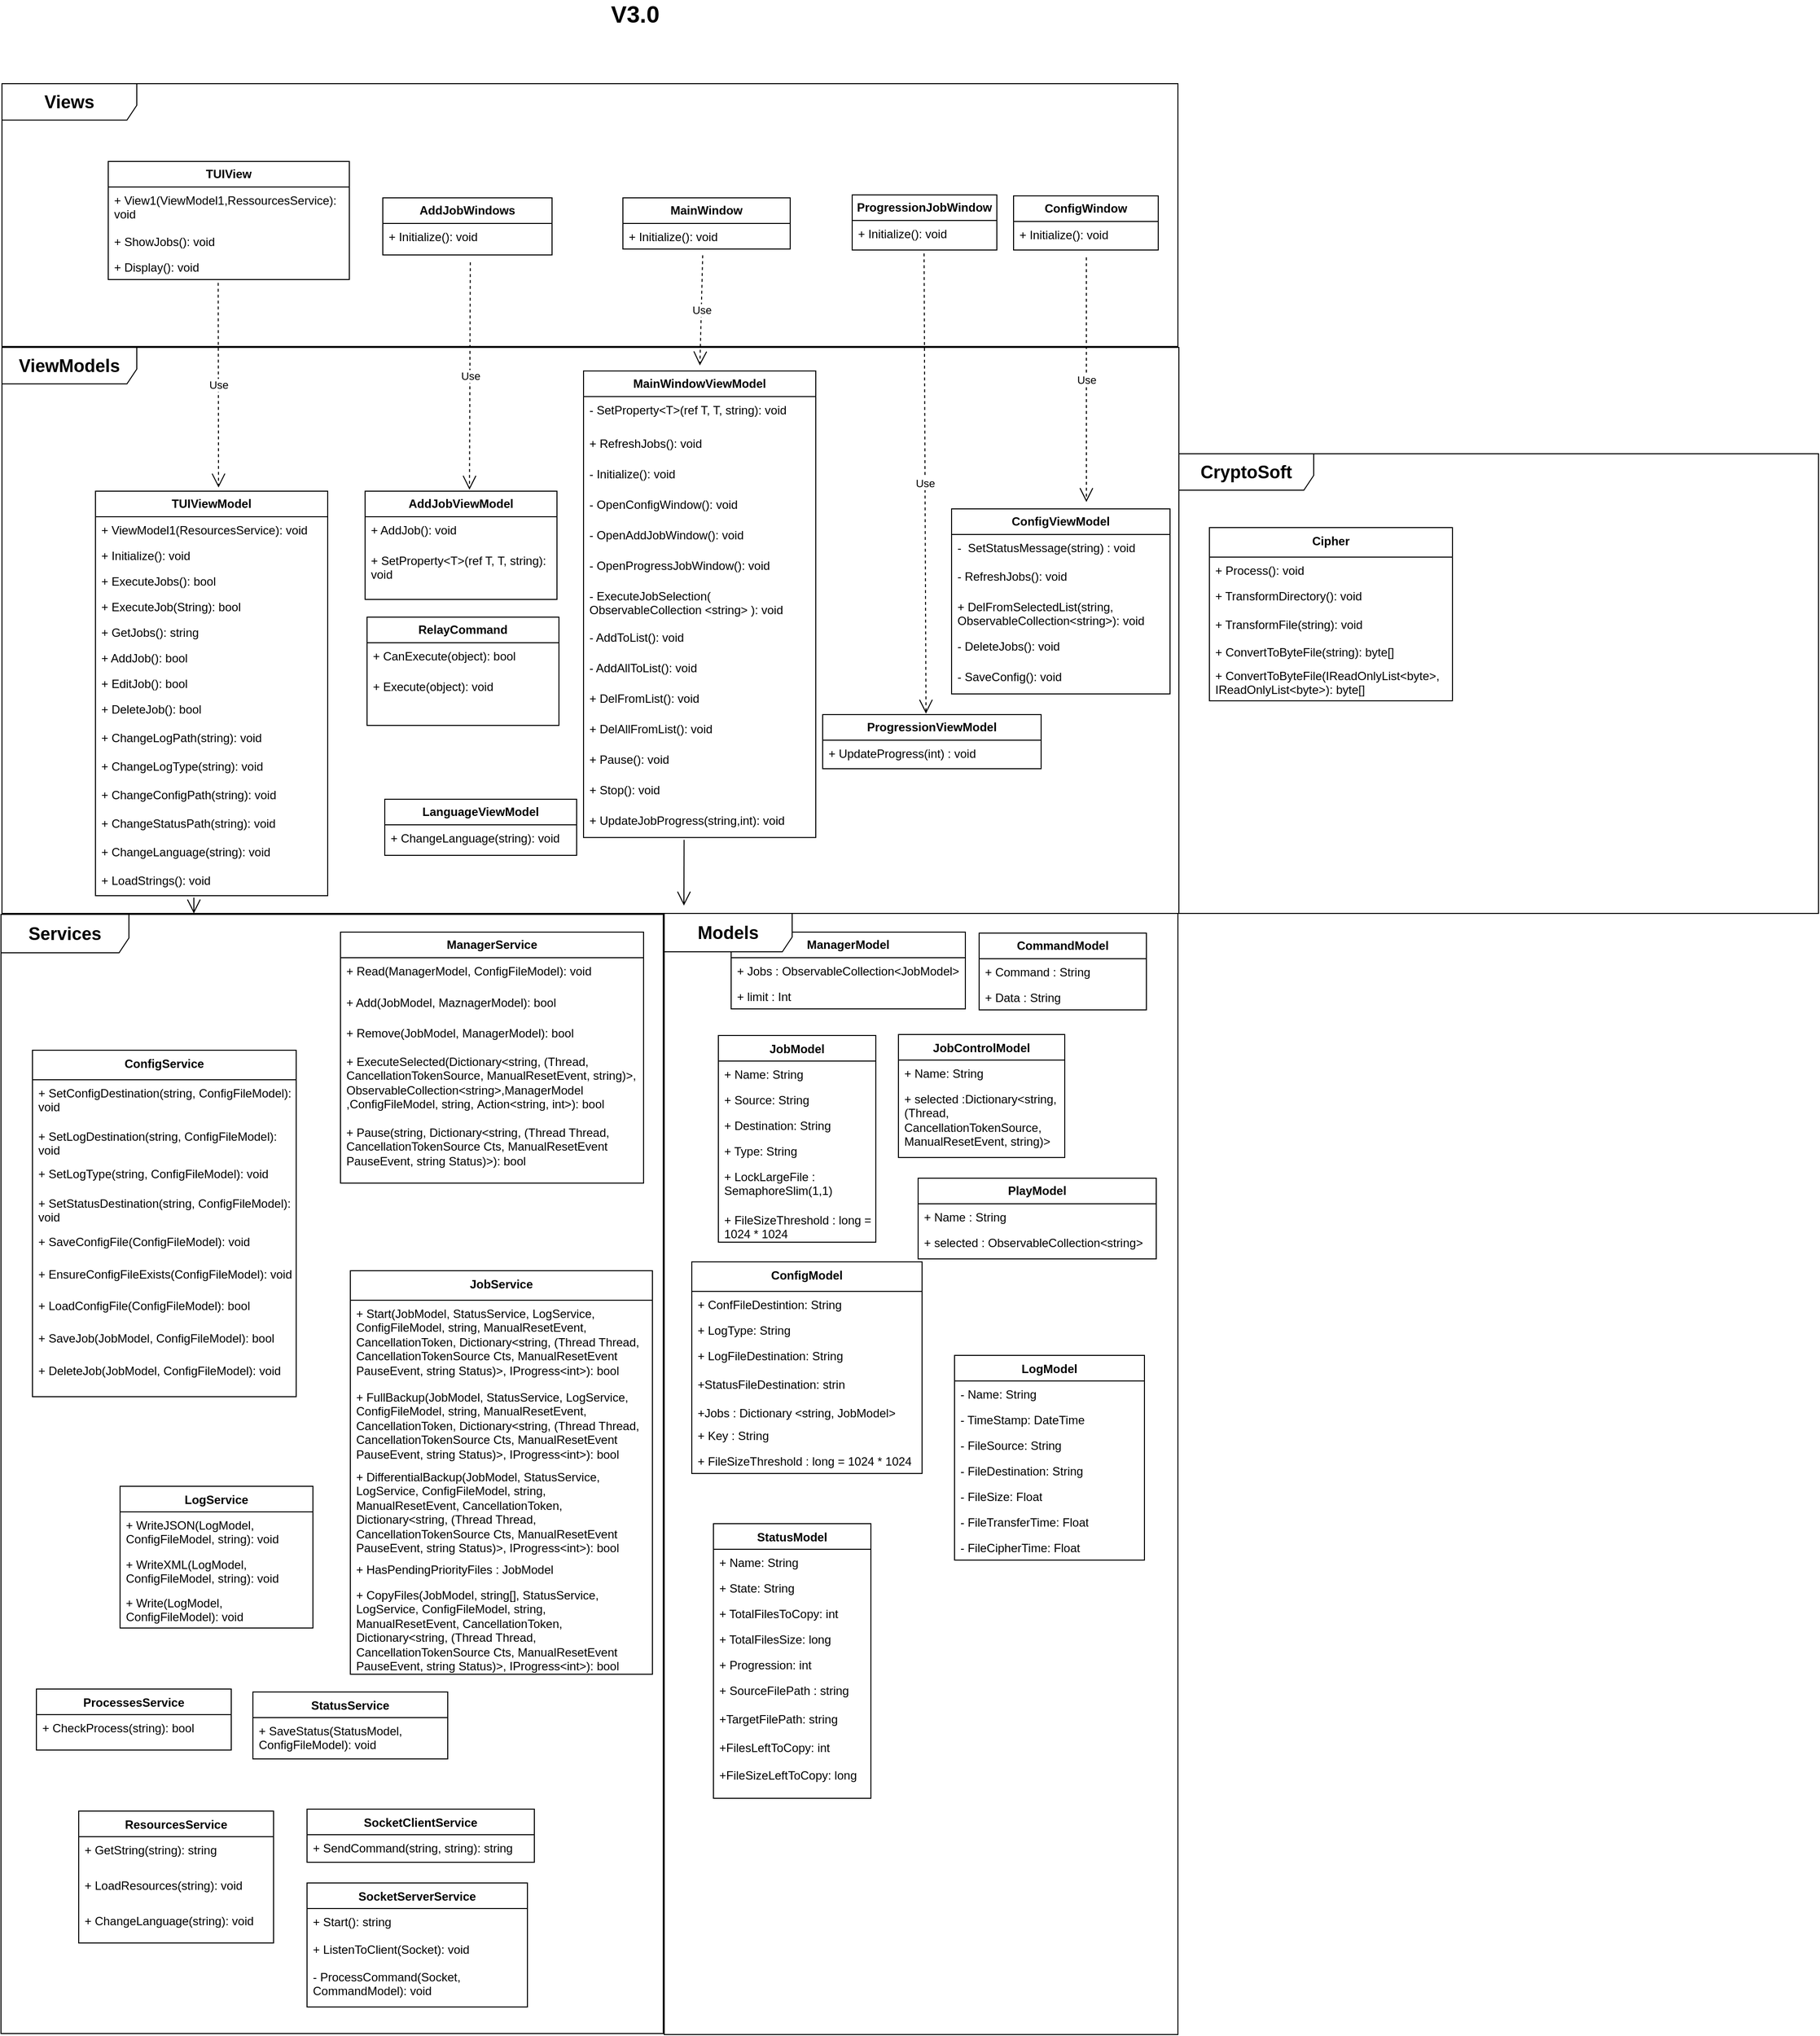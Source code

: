 <mxfile version="20.3.0" type="device" pages="4"><diagram name="Class" id="MqZw-926TPQhPeod2S28"><mxGraphModel dx="1703" dy="2067" grid="0" gridSize="10" guides="0" tooltips="1" connect="0" arrows="1" fold="1" page="0" pageScale="1" pageWidth="827" pageHeight="1169" math="0" shadow="0"><root><mxCell id="0"/><mxCell id="1" parent="0"/><mxCell id="Sknnawx_UnGMBE0QyGvW-1" value="&lt;b&gt;ManagerModel&lt;/b&gt;" style="swimlane;fontStyle=0;childLayout=stackLayout;horizontal=1;startSize=26;fillColor=none;horizontalStack=0;resizeParent=1;resizeParentMax=0;resizeLast=0;collapsible=1;marginBottom=0;whiteSpace=wrap;html=1;" parent="1" vertex="1"><mxGeometry x="1856" y="234" width="238" height="78" as="geometry"/></mxCell><mxCell id="Sknnawx_UnGMBE0QyGvW-5" value="+ Jobs :&amp;nbsp;ObservableCollection&amp;lt;JobModel&amp;gt;" style="text;strokeColor=none;fillColor=none;align=left;verticalAlign=top;spacingLeft=4;spacingRight=4;overflow=hidden;rotatable=0;points=[[0,0.5],[1,0.5]];portConstraint=eastwest;whiteSpace=wrap;html=1;" parent="Sknnawx_UnGMBE0QyGvW-1" vertex="1"><mxGeometry y="26" width="238" height="26" as="geometry"/></mxCell><mxCell id="Sknnawx_UnGMBE0QyGvW-6" value="+ limit : Int&amp;nbsp;" style="text;strokeColor=none;fillColor=none;align=left;verticalAlign=top;spacingLeft=4;spacingRight=4;overflow=hidden;rotatable=0;points=[[0,0.5],[1,0.5]];portConstraint=eastwest;whiteSpace=wrap;html=1;" parent="Sknnawx_UnGMBE0QyGvW-1" vertex="1"><mxGeometry y="52" width="238" height="26" as="geometry"/></mxCell><mxCell id="Sknnawx_UnGMBE0QyGvW-9" value="&lt;b&gt;ManagerService&lt;/b&gt;" style="swimlane;fontStyle=0;childLayout=stackLayout;horizontal=1;startSize=26;fillColor=none;horizontalStack=0;resizeParent=1;resizeParentMax=0;resizeLast=0;collapsible=1;marginBottom=0;whiteSpace=wrap;html=1;" parent="1" vertex="1"><mxGeometry x="1459" y="234" width="308" height="255" as="geometry"/></mxCell><mxCell id="Sknnawx_UnGMBE0QyGvW-96" value="&lt;div&gt;&lt;span style=&quot;background-color: transparent; color: light-dark(rgb(0, 0, 0), rgb(255, 255, 255));&quot;&gt;+ Read(ManagerModel, ConfigFileModel): void&lt;/span&gt;&lt;br&gt;&lt;/div&gt;" style="text;strokeColor=none;fillColor=none;align=left;verticalAlign=top;spacingLeft=4;spacingRight=4;overflow=hidden;rotatable=0;points=[[0,0.5],[1,0.5]];portConstraint=eastwest;whiteSpace=wrap;html=1;" parent="Sknnawx_UnGMBE0QyGvW-9" vertex="1"><mxGeometry y="26" width="308" height="32" as="geometry"/></mxCell><mxCell id="Sknnawx_UnGMBE0QyGvW-14" value="+ Add(JobModel, MaznagerModel): bool" style="text;strokeColor=none;fillColor=none;align=left;verticalAlign=top;spacingLeft=4;spacingRight=4;overflow=hidden;rotatable=0;points=[[0,0.5],[1,0.5]];portConstraint=eastwest;whiteSpace=wrap;html=1;" parent="Sknnawx_UnGMBE0QyGvW-9" vertex="1"><mxGeometry y="58" width="308" height="31" as="geometry"/></mxCell><mxCell id="Sknnawx_UnGMBE0QyGvW-15" value="+ Remove(JobModel, ManagerModel): bool" style="text;strokeColor=none;fillColor=none;align=left;verticalAlign=top;spacingLeft=4;spacingRight=4;overflow=hidden;rotatable=0;points=[[0,0.5],[1,0.5]];portConstraint=eastwest;whiteSpace=wrap;html=1;" parent="Sknnawx_UnGMBE0QyGvW-9" vertex="1"><mxGeometry y="89" width="308" height="29" as="geometry"/></mxCell><mxCell id="InxwnHMF7_ooTXRYPb9g-11" value="+ ExecuteSelected(&lt;span style=&quot;background-color: initial;&quot;&gt;Dictionary&amp;lt;string, (Thread, CancellationTokenSource, ManualResetEvent, string)&amp;gt;, O&lt;/span&gt;&lt;span style=&quot;background-color: initial;&quot;&gt;bservableCollection&amp;lt;string&amp;gt;,&lt;/span&gt;&lt;span style=&quot;background-color: initial;&quot;&gt;ManagerModel ,&lt;/span&gt;&lt;span style=&quot;background-color: initial;&quot;&gt;ConfigFileModel,&lt;/span&gt;&lt;span style=&quot;background-color: initial;&quot;&gt;&amp;nbsp;string,&amp;nbsp;&lt;/span&gt;&lt;span style=&quot;background-color: initial;&quot;&gt;Action&amp;lt;string, int&amp;gt;&lt;/span&gt;): bool" style="text;strokeColor=none;fillColor=none;align=left;verticalAlign=top;spacingLeft=4;spacingRight=4;overflow=hidden;rotatable=0;points=[[0,0.5],[1,0.5]];portConstraint=eastwest;whiteSpace=wrap;html=1;" parent="Sknnawx_UnGMBE0QyGvW-9" vertex="1"><mxGeometry y="118" width="308" height="72" as="geometry"/></mxCell><mxCell id="Sknnawx_UnGMBE0QyGvW-16" value="+ Pause(string, Dictionary&amp;lt;string, (Thread Thread, CancellationTokenSource Cts, ManualResetEvent PauseEvent, string Status)&amp;gt;): bool" style="text;strokeColor=none;fillColor=none;align=left;verticalAlign=top;spacingLeft=4;spacingRight=4;overflow=hidden;rotatable=0;points=[[0,0.5],[1,0.5]];portConstraint=eastwest;whiteSpace=wrap;html=1;" parent="Sknnawx_UnGMBE0QyGvW-9" vertex="1"><mxGeometry y="190" width="308" height="65" as="geometry"/></mxCell><mxCell id="Sknnawx_UnGMBE0QyGvW-19" value="JobService" style="swimlane;fontStyle=1;align=center;verticalAlign=top;childLayout=stackLayout;horizontal=1;startSize=30;horizontalStack=0;resizeParent=1;resizeParentMax=0;resizeLast=0;collapsible=1;marginBottom=0;whiteSpace=wrap;html=1;" parent="1" vertex="1"><mxGeometry x="1469" y="578" width="307" height="410" as="geometry"/></mxCell><mxCell id="Sknnawx_UnGMBE0QyGvW-29" value="+ Start(JobModel, StatusService, LogService, ConfigFileModel, string, ManualResetEvent, CancellationToken, Dictionary&amp;lt;string, (Thread Thread, CancellationTokenSource Cts, ManualResetEvent PauseEvent, string Status)&amp;gt;, IProgress&amp;lt;int&amp;gt;): bool" style="text;strokeColor=none;fillColor=none;align=left;verticalAlign=top;spacingLeft=4;spacingRight=4;overflow=hidden;rotatable=0;points=[[0,0.5],[1,0.5]];portConstraint=eastwest;whiteSpace=wrap;html=1;" parent="Sknnawx_UnGMBE0QyGvW-19" vertex="1"><mxGeometry y="30" width="307" height="85" as="geometry"/></mxCell><mxCell id="Sknnawx_UnGMBE0QyGvW-175" value="+ FullBackup(JobModel, StatusService, LogService, ConfigFileModel, string, ManualResetEvent, CancellationToken, Dictionary&amp;lt;string, (Thread Thread, CancellationTokenSource Cts, ManualResetEvent PauseEvent, string Status)&amp;gt;, IProgress&amp;lt;int&amp;gt;): bool" style="text;strokeColor=none;fillColor=none;align=left;verticalAlign=top;spacingLeft=4;spacingRight=4;overflow=hidden;rotatable=0;points=[[0,0.5],[1,0.5]];portConstraint=eastwest;whiteSpace=wrap;html=1;" parent="Sknnawx_UnGMBE0QyGvW-19" vertex="1"><mxGeometry y="115" width="307" height="81" as="geometry"/></mxCell><mxCell id="Sknnawx_UnGMBE0QyGvW-174" value="+ DifferentialBackup(JobModel, StatusService, LogService, ConfigFileModel, string, ManualResetEvent, CancellationToken, Dictionary&amp;lt;string, (Thread Thread, CancellationTokenSource Cts, ManualResetEvent PauseEvent, string Status)&amp;gt;, IProgress&amp;lt;int&amp;gt;): bool" style="text;strokeColor=none;fillColor=none;align=left;verticalAlign=top;spacingLeft=4;spacingRight=4;overflow=hidden;rotatable=0;points=[[0,0.5],[1,0.5]];portConstraint=eastwest;whiteSpace=wrap;html=1;" parent="Sknnawx_UnGMBE0QyGvW-19" vertex="1"><mxGeometry y="196" width="307" height="94" as="geometry"/></mxCell><mxCell id="PnM8q-Zw9kMaiMU4jKXG-68" value="+ HasPendingPriorityFiles : JobModel" style="text;strokeColor=none;fillColor=none;align=left;verticalAlign=top;spacingLeft=4;spacingRight=4;overflow=hidden;rotatable=0;points=[[0,0.5],[1,0.5]];portConstraint=eastwest;whiteSpace=wrap;html=1;" vertex="1" parent="Sknnawx_UnGMBE0QyGvW-19"><mxGeometry y="290" width="307" height="26" as="geometry"/></mxCell><mxCell id="PnM8q-Zw9kMaiMU4jKXG-69" value="+ CopyFiles(JobModel, string[], StatusService, LogService, ConfigFileModel, string, ManualResetEvent, CancellationToken, Dictionary&amp;lt;string, (Thread Thread, CancellationTokenSource Cts, ManualResetEvent PauseEvent, string Status)&amp;gt;, IProgress&amp;lt;int&amp;gt;): bool" style="text;strokeColor=none;fillColor=none;align=left;verticalAlign=top;spacingLeft=4;spacingRight=4;overflow=hidden;rotatable=0;points=[[0,0.5],[1,0.5]];portConstraint=eastwest;whiteSpace=wrap;html=1;" vertex="1" parent="Sknnawx_UnGMBE0QyGvW-19"><mxGeometry y="316" width="307" height="94" as="geometry"/></mxCell><mxCell id="Sknnawx_UnGMBE0QyGvW-30" value="JobModel" style="swimlane;fontStyle=1;align=center;verticalAlign=top;childLayout=stackLayout;horizontal=1;startSize=26;horizontalStack=0;resizeParent=1;resizeParentMax=0;resizeLast=0;collapsible=1;marginBottom=0;whiteSpace=wrap;html=1;" parent="1" vertex="1"><mxGeometry x="1843" y="339" width="160" height="210" as="geometry"/></mxCell><mxCell id="Sknnawx_UnGMBE0QyGvW-31" value="+ Name: String" style="text;strokeColor=none;fillColor=none;align=left;verticalAlign=top;spacingLeft=4;spacingRight=4;overflow=hidden;rotatable=0;points=[[0,0.5],[1,0.5]];portConstraint=eastwest;whiteSpace=wrap;html=1;" parent="Sknnawx_UnGMBE0QyGvW-30" vertex="1"><mxGeometry y="26" width="160" height="26" as="geometry"/></mxCell><mxCell id="Sknnawx_UnGMBE0QyGvW-32" value="+ Source: String" style="text;strokeColor=none;fillColor=none;align=left;verticalAlign=top;spacingLeft=4;spacingRight=4;overflow=hidden;rotatable=0;points=[[0,0.5],[1,0.5]];portConstraint=eastwest;whiteSpace=wrap;html=1;" parent="Sknnawx_UnGMBE0QyGvW-30" vertex="1"><mxGeometry y="52" width="160" height="26" as="geometry"/></mxCell><mxCell id="Sknnawx_UnGMBE0QyGvW-33" value="+ Destination: String" style="text;strokeColor=none;fillColor=none;align=left;verticalAlign=top;spacingLeft=4;spacingRight=4;overflow=hidden;rotatable=0;points=[[0,0.5],[1,0.5]];portConstraint=eastwest;whiteSpace=wrap;html=1;" parent="Sknnawx_UnGMBE0QyGvW-30" vertex="1"><mxGeometry y="78" width="160" height="26" as="geometry"/></mxCell><mxCell id="Sknnawx_UnGMBE0QyGvW-34" value="+ Type: String" style="text;strokeColor=none;fillColor=none;align=left;verticalAlign=top;spacingLeft=4;spacingRight=4;overflow=hidden;rotatable=0;points=[[0,0.5],[1,0.5]];portConstraint=eastwest;whiteSpace=wrap;html=1;" parent="Sknnawx_UnGMBE0QyGvW-30" vertex="1"><mxGeometry y="104" width="160" height="26" as="geometry"/></mxCell><mxCell id="PnM8q-Zw9kMaiMU4jKXG-63" value="+ LockLargeFile : SemaphoreSlim(1,1)" style="text;strokeColor=none;fillColor=none;align=left;verticalAlign=top;spacingLeft=4;spacingRight=4;overflow=hidden;rotatable=0;points=[[0,0.5],[1,0.5]];portConstraint=eastwest;whiteSpace=wrap;html=1;" vertex="1" parent="Sknnawx_UnGMBE0QyGvW-30"><mxGeometry y="130" width="160" height="44" as="geometry"/></mxCell><mxCell id="PnM8q-Zw9kMaiMU4jKXG-64" value="+ FileSizeThreshold : long = 1024 * 1024" style="text;strokeColor=none;fillColor=none;align=left;verticalAlign=top;spacingLeft=4;spacingRight=4;overflow=hidden;rotatable=0;points=[[0,0.5],[1,0.5]];portConstraint=eastwest;whiteSpace=wrap;html=1;" vertex="1" parent="Sknnawx_UnGMBE0QyGvW-30"><mxGeometry y="174" width="160" height="36" as="geometry"/></mxCell><mxCell id="Sknnawx_UnGMBE0QyGvW-41" value="StatusService" style="swimlane;fontStyle=1;align=center;verticalAlign=top;childLayout=stackLayout;horizontal=1;startSize=26;horizontalStack=0;resizeParent=1;resizeParentMax=0;resizeLast=0;collapsible=1;marginBottom=0;whiteSpace=wrap;html=1;" parent="1" vertex="1"><mxGeometry x="1370" y="1006" width="198" height="68" as="geometry"/></mxCell><mxCell id="Sknnawx_UnGMBE0QyGvW-49" value="+ SaveStatus(StatusModel, ConfigFileModel): void" style="text;strokeColor=none;fillColor=none;align=left;verticalAlign=top;spacingLeft=4;spacingRight=4;overflow=hidden;rotatable=0;points=[[0,0.5],[1,0.5]];portConstraint=eastwest;whiteSpace=wrap;html=1;" parent="Sknnawx_UnGMBE0QyGvW-41" vertex="1"><mxGeometry y="26" width="198" height="42" as="geometry"/></mxCell><mxCell id="Sknnawx_UnGMBE0QyGvW-52" value="StatusModel" style="swimlane;fontStyle=1;align=center;verticalAlign=top;childLayout=stackLayout;horizontal=1;startSize=26;horizontalStack=0;resizeParent=1;resizeParentMax=0;resizeLast=0;collapsible=1;marginBottom=0;whiteSpace=wrap;html=1;" parent="1" vertex="1"><mxGeometry x="1838" y="835" width="160" height="279" as="geometry"/></mxCell><mxCell id="Sknnawx_UnGMBE0QyGvW-53" value="+ Name: String" style="text;strokeColor=none;fillColor=none;align=left;verticalAlign=top;spacingLeft=4;spacingRight=4;overflow=hidden;rotatable=0;points=[[0,0.5],[1,0.5]];portConstraint=eastwest;whiteSpace=wrap;html=1;" parent="Sknnawx_UnGMBE0QyGvW-52" vertex="1"><mxGeometry y="26" width="160" height="26" as="geometry"/></mxCell><mxCell id="Sknnawx_UnGMBE0QyGvW-55" value="+ State: String" style="text;strokeColor=none;fillColor=none;align=left;verticalAlign=top;spacingLeft=4;spacingRight=4;overflow=hidden;rotatable=0;points=[[0,0.5],[1,0.5]];portConstraint=eastwest;whiteSpace=wrap;html=1;" parent="Sknnawx_UnGMBE0QyGvW-52" vertex="1"><mxGeometry y="52" width="160" height="26" as="geometry"/></mxCell><mxCell id="Sknnawx_UnGMBE0QyGvW-56" value="+ TotalFilesToCopy: int" style="text;strokeColor=none;fillColor=none;align=left;verticalAlign=top;spacingLeft=4;spacingRight=4;overflow=hidden;rotatable=0;points=[[0,0.5],[1,0.5]];portConstraint=eastwest;whiteSpace=wrap;html=1;" parent="Sknnawx_UnGMBE0QyGvW-52" vertex="1"><mxGeometry y="78" width="160" height="26" as="geometry"/></mxCell><mxCell id="Sknnawx_UnGMBE0QyGvW-57" value="+ TotalFilesSize: long" style="text;strokeColor=none;fillColor=none;align=left;verticalAlign=top;spacingLeft=4;spacingRight=4;overflow=hidden;rotatable=0;points=[[0,0.5],[1,0.5]];portConstraint=eastwest;whiteSpace=wrap;html=1;" parent="Sknnawx_UnGMBE0QyGvW-52" vertex="1"><mxGeometry y="104" width="160" height="26" as="geometry"/></mxCell><mxCell id="InxwnHMF7_ooTXRYPb9g-18" value="+ Progression: int" style="text;strokeColor=none;fillColor=none;align=left;verticalAlign=top;spacingLeft=4;spacingRight=4;overflow=hidden;rotatable=0;points=[[0,0.5],[1,0.5]];portConstraint=eastwest;whiteSpace=wrap;html=1;" parent="Sknnawx_UnGMBE0QyGvW-52" vertex="1"><mxGeometry y="130" width="160" height="26" as="geometry"/></mxCell><mxCell id="Sknnawx_UnGMBE0QyGvW-58" value="+ SourceFilePath : string&lt;div&gt;&lt;br&gt;&lt;/div&gt;&lt;div&gt;+TargetFilePath: string&lt;/div&gt;&lt;div&gt;&lt;br&gt;&lt;/div&gt;&lt;div&gt;+FilesLeftToCopy: int&amp;nbsp;&lt;/div&gt;&lt;div&gt;&lt;br&gt;&lt;/div&gt;&lt;div&gt;+FileSizeLeftToCopy: long&lt;/div&gt;" style="text;strokeColor=none;fillColor=none;align=left;verticalAlign=top;spacingLeft=4;spacingRight=4;overflow=hidden;rotatable=0;points=[[0,0.5],[1,0.5]];portConstraint=eastwest;whiteSpace=wrap;html=1;" parent="Sknnawx_UnGMBE0QyGvW-52" vertex="1"><mxGeometry y="156" width="160" height="123" as="geometry"/></mxCell><mxCell id="Sknnawx_UnGMBE0QyGvW-63" value="LogService" style="swimlane;fontStyle=1;align=center;verticalAlign=top;childLayout=stackLayout;horizontal=1;startSize=26;horizontalStack=0;resizeParent=1;resizeParentMax=0;resizeLast=0;collapsible=1;marginBottom=0;whiteSpace=wrap;html=1;" parent="1" vertex="1"><mxGeometry x="1235" y="797" width="196" height="144" as="geometry"/></mxCell><mxCell id="Sknnawx_UnGMBE0QyGvW-71" value="+ WriteJSON(LogModel, ConfigFileModel, string): void" style="text;strokeColor=none;fillColor=none;align=left;verticalAlign=top;spacingLeft=4;spacingRight=4;overflow=hidden;rotatable=0;points=[[0,0.5],[1,0.5]];portConstraint=eastwest;whiteSpace=wrap;html=1;" parent="Sknnawx_UnGMBE0QyGvW-63" vertex="1"><mxGeometry y="26" width="196" height="40" as="geometry"/></mxCell><mxCell id="Sknnawx_UnGMBE0QyGvW-72" value="+ WriteXML(LogModel, ConfigFileModel, string): void" style="text;strokeColor=none;fillColor=none;align=left;verticalAlign=top;spacingLeft=4;spacingRight=4;overflow=hidden;rotatable=0;points=[[0,0.5],[1,0.5]];portConstraint=eastwest;whiteSpace=wrap;html=1;" parent="Sknnawx_UnGMBE0QyGvW-63" vertex="1"><mxGeometry y="66" width="196" height="39" as="geometry"/></mxCell><mxCell id="InxwnHMF7_ooTXRYPb9g-10" value="+ Write(LogModel, ConfigFileModel): void" style="text;strokeColor=none;fillColor=none;align=left;verticalAlign=top;spacingLeft=4;spacingRight=4;overflow=hidden;rotatable=0;points=[[0,0.5],[1,0.5]];portConstraint=eastwest;whiteSpace=wrap;html=1;" parent="Sknnawx_UnGMBE0QyGvW-63" vertex="1"><mxGeometry y="105" width="196" height="39" as="geometry"/></mxCell><mxCell id="Sknnawx_UnGMBE0QyGvW-73" value="LogModel" style="swimlane;fontStyle=1;align=center;verticalAlign=top;childLayout=stackLayout;horizontal=1;startSize=26;horizontalStack=0;resizeParent=1;resizeParentMax=0;resizeLast=0;collapsible=1;marginBottom=0;whiteSpace=wrap;html=1;" parent="1" vertex="1"><mxGeometry x="2083" y="664" width="193" height="208" as="geometry"/></mxCell><mxCell id="Sknnawx_UnGMBE0QyGvW-75" value="- Name: String" style="text;strokeColor=none;fillColor=none;align=left;verticalAlign=top;spacingLeft=4;spacingRight=4;overflow=hidden;rotatable=0;points=[[0,0.5],[1,0.5]];portConstraint=eastwest;whiteSpace=wrap;html=1;" parent="Sknnawx_UnGMBE0QyGvW-73" vertex="1"><mxGeometry y="26" width="193" height="26" as="geometry"/></mxCell><mxCell id="Sknnawx_UnGMBE0QyGvW-74" value="- TimeStamp: DateTime" style="text;strokeColor=none;fillColor=none;align=left;verticalAlign=top;spacingLeft=4;spacingRight=4;overflow=hidden;rotatable=0;points=[[0,0.5],[1,0.5]];portConstraint=eastwest;whiteSpace=wrap;html=1;" parent="Sknnawx_UnGMBE0QyGvW-73" vertex="1"><mxGeometry y="52" width="193" height="26" as="geometry"/></mxCell><mxCell id="Sknnawx_UnGMBE0QyGvW-76" value="- FileSource: String" style="text;strokeColor=none;fillColor=none;align=left;verticalAlign=top;spacingLeft=4;spacingRight=4;overflow=hidden;rotatable=0;points=[[0,0.5],[1,0.5]];portConstraint=eastwest;whiteSpace=wrap;html=1;" parent="Sknnawx_UnGMBE0QyGvW-73" vertex="1"><mxGeometry y="78" width="193" height="26" as="geometry"/></mxCell><mxCell id="Sknnawx_UnGMBE0QyGvW-77" value="- FileDestination: String" style="text;strokeColor=none;fillColor=none;align=left;verticalAlign=top;spacingLeft=4;spacingRight=4;overflow=hidden;rotatable=0;points=[[0,0.5],[1,0.5]];portConstraint=eastwest;whiteSpace=wrap;html=1;" parent="Sknnawx_UnGMBE0QyGvW-73" vertex="1"><mxGeometry y="104" width="193" height="26" as="geometry"/></mxCell><mxCell id="Sknnawx_UnGMBE0QyGvW-78" value="- FileSize: Float" style="text;strokeColor=none;fillColor=none;align=left;verticalAlign=top;spacingLeft=4;spacingRight=4;overflow=hidden;rotatable=0;points=[[0,0.5],[1,0.5]];portConstraint=eastwest;whiteSpace=wrap;html=1;" parent="Sknnawx_UnGMBE0QyGvW-73" vertex="1"><mxGeometry y="130" width="193" height="26" as="geometry"/></mxCell><mxCell id="Sknnawx_UnGMBE0QyGvW-79" value="- FileTransferTime: Float" style="text;strokeColor=none;fillColor=none;align=left;verticalAlign=top;spacingLeft=4;spacingRight=4;overflow=hidden;rotatable=0;points=[[0,0.5],[1,0.5]];portConstraint=eastwest;whiteSpace=wrap;html=1;" parent="Sknnawx_UnGMBE0QyGvW-73" vertex="1"><mxGeometry y="156" width="193" height="26" as="geometry"/></mxCell><mxCell id="PnM8q-Zw9kMaiMU4jKXG-65" value="- FileCipherTime: Float" style="text;strokeColor=none;fillColor=none;align=left;verticalAlign=top;spacingLeft=4;spacingRight=4;overflow=hidden;rotatable=0;points=[[0,0.5],[1,0.5]];portConstraint=eastwest;whiteSpace=wrap;html=1;" vertex="1" parent="Sknnawx_UnGMBE0QyGvW-73"><mxGeometry y="182" width="193" height="26" as="geometry"/></mxCell><mxCell id="Sknnawx_UnGMBE0QyGvW-101" value="&lt;font style=&quot;font-size: 18px;&quot;&gt;&lt;b&gt;Services&lt;/b&gt;&lt;/font&gt;" style="shape=umlFrame;whiteSpace=wrap;html=1;pointerEvents=0;width=130;height=39;" parent="1" vertex="1"><mxGeometry x="1114" y="216" width="673" height="1137" as="geometry"/></mxCell><mxCell id="Sknnawx_UnGMBE0QyGvW-102" value="&lt;b&gt;&lt;font style=&quot;font-size: 18px;&quot;&gt;Models&lt;/font&gt;&lt;/b&gt;" style="shape=umlFrame;whiteSpace=wrap;html=1;pointerEvents=0;width=130;height=39;" parent="1" vertex="1"><mxGeometry x="1788" y="215" width="522" height="1139" as="geometry"/></mxCell><mxCell id="Sknnawx_UnGMBE0QyGvW-103" value="&lt;font style=&quot;font-size: 18px;&quot;&gt;&lt;b&gt;ViewModels&lt;/b&gt;&lt;/font&gt;" style="shape=umlFrame;whiteSpace=wrap;html=1;pointerEvents=0;width=137;height=37;" parent="1" vertex="1"><mxGeometry x="1115" y="-360" width="1196" height="575" as="geometry"/></mxCell><mxCell id="Sknnawx_UnGMBE0QyGvW-111" value="&lt;b&gt;TUIViewModel&lt;/b&gt;" style="swimlane;fontStyle=0;childLayout=stackLayout;horizontal=1;startSize=26;fillColor=none;horizontalStack=0;resizeParent=1;resizeParentMax=0;resizeLast=0;collapsible=1;marginBottom=0;whiteSpace=wrap;html=1;" parent="1" vertex="1"><mxGeometry x="1210" y="-214" width="236" height="411" as="geometry"/></mxCell><mxCell id="InxwnHMF7_ooTXRYPb9g-1" value="+ ViewModel1(ResourcesService): void" style="text;strokeColor=none;fillColor=none;align=left;verticalAlign=top;spacingLeft=4;spacingRight=4;overflow=hidden;rotatable=0;points=[[0,0.5],[1,0.5]];portConstraint=eastwest;whiteSpace=wrap;html=1;" parent="Sknnawx_UnGMBE0QyGvW-111" vertex="1"><mxGeometry y="26" width="236" height="26" as="geometry"/></mxCell><mxCell id="Sknnawx_UnGMBE0QyGvW-168" value="+ Initialize(): void" style="text;strokeColor=none;fillColor=none;align=left;verticalAlign=top;spacingLeft=4;spacingRight=4;overflow=hidden;rotatable=0;points=[[0,0.5],[1,0.5]];portConstraint=eastwest;whiteSpace=wrap;html=1;" parent="Sknnawx_UnGMBE0QyGvW-111" vertex="1"><mxGeometry y="52" width="236" height="26" as="geometry"/></mxCell><mxCell id="Sknnawx_UnGMBE0QyGvW-166" value="+ ExecuteJobs(): bool" style="text;strokeColor=none;fillColor=none;align=left;verticalAlign=top;spacingLeft=4;spacingRight=4;overflow=hidden;rotatable=0;points=[[0,0.5],[1,0.5]];portConstraint=eastwest;whiteSpace=wrap;html=1;" parent="Sknnawx_UnGMBE0QyGvW-111" vertex="1"><mxGeometry y="78" width="236" height="26" as="geometry"/></mxCell><mxCell id="InxwnHMF7_ooTXRYPb9g-2" value="+ ExecuteJob(String): bool" style="text;strokeColor=none;fillColor=none;align=left;verticalAlign=top;spacingLeft=4;spacingRight=4;overflow=hidden;rotatable=0;points=[[0,0.5],[1,0.5]];portConstraint=eastwest;whiteSpace=wrap;html=1;" parent="Sknnawx_UnGMBE0QyGvW-111" vertex="1"><mxGeometry y="104" width="236" height="26" as="geometry"/></mxCell><mxCell id="-bu5o627y8coTFzwzJtR-3" value="+ GetJobs(): string" style="text;strokeColor=none;fillColor=none;align=left;verticalAlign=top;spacingLeft=4;spacingRight=4;overflow=hidden;rotatable=0;points=[[0,0.5],[1,0.5]];portConstraint=eastwest;whiteSpace=wrap;html=1;" parent="Sknnawx_UnGMBE0QyGvW-111" vertex="1"><mxGeometry y="130" width="236" height="26" as="geometry"/></mxCell><mxCell id="-bu5o627y8coTFzwzJtR-2" value="+ AddJob(): bool" style="text;strokeColor=none;fillColor=none;align=left;verticalAlign=top;spacingLeft=4;spacingRight=4;overflow=hidden;rotatable=0;points=[[0,0.5],[1,0.5]];portConstraint=eastwest;whiteSpace=wrap;html=1;" parent="Sknnawx_UnGMBE0QyGvW-111" vertex="1"><mxGeometry y="156" width="236" height="26" as="geometry"/></mxCell><mxCell id="-bu5o627y8coTFzwzJtR-4" value="+ EditJob(): bool" style="text;strokeColor=none;fillColor=none;align=left;verticalAlign=top;spacingLeft=4;spacingRight=4;overflow=hidden;rotatable=0;points=[[0,0.5],[1,0.5]];portConstraint=eastwest;whiteSpace=wrap;html=1;" parent="Sknnawx_UnGMBE0QyGvW-111" vertex="1"><mxGeometry y="182" width="236" height="26" as="geometry"/></mxCell><mxCell id="-bu5o627y8coTFzwzJtR-5" value="+ DeleteJob(): bool" style="text;strokeColor=none;fillColor=none;align=left;verticalAlign=top;spacingLeft=4;spacingRight=4;overflow=hidden;rotatable=0;points=[[0,0.5],[1,0.5]];portConstraint=eastwest;whiteSpace=wrap;html=1;" parent="Sknnawx_UnGMBE0QyGvW-111" vertex="1"><mxGeometry y="208" width="236" height="29" as="geometry"/></mxCell><mxCell id="-bu5o627y8coTFzwzJtR-6" value="+ ChangeLogPath(string): void" style="text;strokeColor=none;fillColor=none;align=left;verticalAlign=top;spacingLeft=4;spacingRight=4;overflow=hidden;rotatable=0;points=[[0,0.5],[1,0.5]];portConstraint=eastwest;whiteSpace=wrap;html=1;" parent="Sknnawx_UnGMBE0QyGvW-111" vertex="1"><mxGeometry y="237" width="236" height="29" as="geometry"/></mxCell><mxCell id="InxwnHMF7_ooTXRYPb9g-3" value="+ ChangeLogType(string): void" style="text;strokeColor=none;fillColor=none;align=left;verticalAlign=top;spacingLeft=4;spacingRight=4;overflow=hidden;rotatable=0;points=[[0,0.5],[1,0.5]];portConstraint=eastwest;whiteSpace=wrap;html=1;" parent="Sknnawx_UnGMBE0QyGvW-111" vertex="1"><mxGeometry y="266" width="236" height="29" as="geometry"/></mxCell><mxCell id="-bu5o627y8coTFzwzJtR-7" value="+ ChangeConfigPath(string): void" style="text;strokeColor=none;fillColor=none;align=left;verticalAlign=top;spacingLeft=4;spacingRight=4;overflow=hidden;rotatable=0;points=[[0,0.5],[1,0.5]];portConstraint=eastwest;whiteSpace=wrap;html=1;" parent="Sknnawx_UnGMBE0QyGvW-111" vertex="1"><mxGeometry y="295" width="236" height="29" as="geometry"/></mxCell><mxCell id="-bu5o627y8coTFzwzJtR-8" value="+ ChangeStatusPath(string): void" style="text;strokeColor=none;fillColor=none;align=left;verticalAlign=top;spacingLeft=4;spacingRight=4;overflow=hidden;rotatable=0;points=[[0,0.5],[1,0.5]];portConstraint=eastwest;whiteSpace=wrap;html=1;" parent="Sknnawx_UnGMBE0QyGvW-111" vertex="1"><mxGeometry y="324" width="236" height="29" as="geometry"/></mxCell><mxCell id="-bu5o627y8coTFzwzJtR-9" value="+ ChangeLanguage(string): void" style="text;strokeColor=none;fillColor=none;align=left;verticalAlign=top;spacingLeft=4;spacingRight=4;overflow=hidden;rotatable=0;points=[[0,0.5],[1,0.5]];portConstraint=eastwest;whiteSpace=wrap;html=1;" parent="Sknnawx_UnGMBE0QyGvW-111" vertex="1"><mxGeometry y="353" width="236" height="29" as="geometry"/></mxCell><mxCell id="-bu5o627y8coTFzwzJtR-12" value="+ LoadStrings(): void" style="text;strokeColor=none;fillColor=none;align=left;verticalAlign=top;spacingLeft=4;spacingRight=4;overflow=hidden;rotatable=0;points=[[0,0.5],[1,0.5]];portConstraint=eastwest;whiteSpace=wrap;html=1;" parent="Sknnawx_UnGMBE0QyGvW-111" vertex="1"><mxGeometry y="382" width="236" height="29" as="geometry"/></mxCell><mxCell id="Sknnawx_UnGMBE0QyGvW-115" value="&lt;b&gt;MainWindowViewModel&lt;/b&gt;" style="swimlane;fontStyle=0;childLayout=stackLayout;horizontal=1;startSize=26;fillColor=none;horizontalStack=0;resizeParent=1;resizeParentMax=0;resizeLast=0;collapsible=1;marginBottom=0;whiteSpace=wrap;html=1;" parent="1" vertex="1"><mxGeometry x="1706" y="-336.07" width="236" height="474" as="geometry"/></mxCell><mxCell id="Sknnawx_UnGMBE0QyGvW-167" value="- SetProperty&amp;lt;T&amp;gt;(ref T, T, string): void" style="text;strokeColor=none;fillColor=none;align=left;verticalAlign=top;spacingLeft=4;spacingRight=4;overflow=hidden;rotatable=0;points=[[0,0.5],[1,0.5]];portConstraint=eastwest;whiteSpace=wrap;html=1;" parent="Sknnawx_UnGMBE0QyGvW-115" vertex="1"><mxGeometry y="26" width="236" height="34" as="geometry"/></mxCell><mxCell id="InxwnHMF7_ooTXRYPb9g-19" value="+ RefreshJobs(): void" style="text;strokeColor=none;fillColor=none;align=left;verticalAlign=top;spacingLeft=4;spacingRight=4;overflow=hidden;rotatable=0;points=[[0,0.5],[1,0.5]];portConstraint=eastwest;whiteSpace=wrap;html=1;" parent="Sknnawx_UnGMBE0QyGvW-115" vertex="1"><mxGeometry y="60" width="236" height="31" as="geometry"/></mxCell><mxCell id="PnM8q-Zw9kMaiMU4jKXG-29" value="- Initialize(): void" style="text;strokeColor=none;fillColor=none;align=left;verticalAlign=top;spacingLeft=4;spacingRight=4;overflow=hidden;rotatable=0;points=[[0,0.5],[1,0.5]];portConstraint=eastwest;whiteSpace=wrap;html=1;" vertex="1" parent="Sknnawx_UnGMBE0QyGvW-115"><mxGeometry y="91" width="236" height="31" as="geometry"/></mxCell><mxCell id="PnM8q-Zw9kMaiMU4jKXG-30" value="- OpenConfigWindow(): void" style="text;strokeColor=none;fillColor=none;align=left;verticalAlign=top;spacingLeft=4;spacingRight=4;overflow=hidden;rotatable=0;points=[[0,0.5],[1,0.5]];portConstraint=eastwest;whiteSpace=wrap;html=1;" vertex="1" parent="Sknnawx_UnGMBE0QyGvW-115"><mxGeometry y="122" width="236" height="31" as="geometry"/></mxCell><mxCell id="InxwnHMF7_ooTXRYPb9g-20" value="- OpenAddJobWindow(): void" style="text;strokeColor=none;fillColor=none;align=left;verticalAlign=top;spacingLeft=4;spacingRight=4;overflow=hidden;rotatable=0;points=[[0,0.5],[1,0.5]];portConstraint=eastwest;whiteSpace=wrap;html=1;" parent="Sknnawx_UnGMBE0QyGvW-115" vertex="1"><mxGeometry y="153" width="236" height="31" as="geometry"/></mxCell><mxCell id="PnM8q-Zw9kMaiMU4jKXG-31" value="- OpenProgressJobWindow(): void" style="text;strokeColor=none;fillColor=none;align=left;verticalAlign=top;spacingLeft=4;spacingRight=4;overflow=hidden;rotatable=0;points=[[0,0.5],[1,0.5]];portConstraint=eastwest;whiteSpace=wrap;html=1;" vertex="1" parent="Sknnawx_UnGMBE0QyGvW-115"><mxGeometry y="184" width="236" height="31" as="geometry"/></mxCell><mxCell id="InxwnHMF7_ooTXRYPb9g-21" value="- ExecuteJobSelection( ObservableCollection &amp;lt;string&amp;gt; ): void" style="text;strokeColor=none;fillColor=none;align=left;verticalAlign=top;spacingLeft=4;spacingRight=4;overflow=hidden;rotatable=0;points=[[0,0.5],[1,0.5]];portConstraint=eastwest;whiteSpace=wrap;html=1;" parent="Sknnawx_UnGMBE0QyGvW-115" vertex="1"><mxGeometry y="215" width="236" height="42" as="geometry"/></mxCell><mxCell id="PnM8q-Zw9kMaiMU4jKXG-32" value="- AddToList(): void" style="text;strokeColor=none;fillColor=none;align=left;verticalAlign=top;spacingLeft=4;spacingRight=4;overflow=hidden;rotatable=0;points=[[0,0.5],[1,0.5]];portConstraint=eastwest;whiteSpace=wrap;html=1;" vertex="1" parent="Sknnawx_UnGMBE0QyGvW-115"><mxGeometry y="257" width="236" height="31" as="geometry"/></mxCell><mxCell id="PnM8q-Zw9kMaiMU4jKXG-33" value="- AddAllToList(): void" style="text;strokeColor=none;fillColor=none;align=left;verticalAlign=top;spacingLeft=4;spacingRight=4;overflow=hidden;rotatable=0;points=[[0,0.5],[1,0.5]];portConstraint=eastwest;whiteSpace=wrap;html=1;" vertex="1" parent="Sknnawx_UnGMBE0QyGvW-115"><mxGeometry y="288" width="236" height="31" as="geometry"/></mxCell><mxCell id="PnM8q-Zw9kMaiMU4jKXG-34" value="+ DelFromList(): void" style="text;strokeColor=none;fillColor=none;align=left;verticalAlign=top;spacingLeft=4;spacingRight=4;overflow=hidden;rotatable=0;points=[[0,0.5],[1,0.5]];portConstraint=eastwest;whiteSpace=wrap;html=1;" vertex="1" parent="Sknnawx_UnGMBE0QyGvW-115"><mxGeometry y="319" width="236" height="31" as="geometry"/></mxCell><mxCell id="PnM8q-Zw9kMaiMU4jKXG-35" value="+ DelAllFromList(): void" style="text;strokeColor=none;fillColor=none;align=left;verticalAlign=top;spacingLeft=4;spacingRight=4;overflow=hidden;rotatable=0;points=[[0,0.5],[1,0.5]];portConstraint=eastwest;whiteSpace=wrap;html=1;" vertex="1" parent="Sknnawx_UnGMBE0QyGvW-115"><mxGeometry y="350" width="236" height="31" as="geometry"/></mxCell><mxCell id="PnM8q-Zw9kMaiMU4jKXG-36" value="+ Pause(): void" style="text;strokeColor=none;fillColor=none;align=left;verticalAlign=top;spacingLeft=4;spacingRight=4;overflow=hidden;rotatable=0;points=[[0,0.5],[1,0.5]];portConstraint=eastwest;whiteSpace=wrap;html=1;" vertex="1" parent="Sknnawx_UnGMBE0QyGvW-115"><mxGeometry y="381" width="236" height="31" as="geometry"/></mxCell><mxCell id="PnM8q-Zw9kMaiMU4jKXG-37" value="+ Stop(): void" style="text;strokeColor=none;fillColor=none;align=left;verticalAlign=top;spacingLeft=4;spacingRight=4;overflow=hidden;rotatable=0;points=[[0,0.5],[1,0.5]];portConstraint=eastwest;whiteSpace=wrap;html=1;" vertex="1" parent="Sknnawx_UnGMBE0QyGvW-115"><mxGeometry y="412" width="236" height="31" as="geometry"/></mxCell><mxCell id="PnM8q-Zw9kMaiMU4jKXG-38" value="+ UpdateJobProgress(string,int): void" style="text;strokeColor=none;fillColor=none;align=left;verticalAlign=top;spacingLeft=4;spacingRight=4;overflow=hidden;rotatable=0;points=[[0,0.5],[1,0.5]];portConstraint=eastwest;whiteSpace=wrap;html=1;" vertex="1" parent="Sknnawx_UnGMBE0QyGvW-115"><mxGeometry y="443" width="236" height="31" as="geometry"/></mxCell><mxCell id="Sknnawx_UnGMBE0QyGvW-119" value="&lt;font style=&quot;font-size: 18px;&quot;&gt;&lt;b&gt;Views&lt;/b&gt;&lt;/font&gt;" style="shape=umlFrame;whiteSpace=wrap;html=1;pointerEvents=0;width=137;height=37;" parent="1" vertex="1"><mxGeometry x="1115" y="-628" width="1195" height="267" as="geometry"/></mxCell><mxCell id="Sknnawx_UnGMBE0QyGvW-120" value="ConfigService" style="swimlane;fontStyle=1;align=center;verticalAlign=top;childLayout=stackLayout;horizontal=1;startSize=30;horizontalStack=0;resizeParent=1;resizeParentMax=0;resizeLast=0;collapsible=1;marginBottom=0;whiteSpace=wrap;html=1;" parent="1" vertex="1"><mxGeometry x="1146" y="354" width="268" height="352" as="geometry"/></mxCell><mxCell id="_LNHTOIFjy_BFucaJhGF-1" value="+ SetConfigDestination(string, ConfigFileModel): void" style="text;strokeColor=none;fillColor=none;align=left;verticalAlign=top;spacingLeft=4;spacingRight=4;overflow=hidden;rotatable=0;points=[[0,0.5],[1,0.5]];portConstraint=eastwest;whiteSpace=wrap;html=1;" parent="Sknnawx_UnGMBE0QyGvW-120" vertex="1"><mxGeometry y="30" width="268" height="44" as="geometry"/></mxCell><mxCell id="_LNHTOIFjy_BFucaJhGF-6" value="+ SetLogDestination(string, ConfigFileModel): void" style="text;strokeColor=none;fillColor=none;align=left;verticalAlign=top;spacingLeft=4;spacingRight=4;overflow=hidden;rotatable=0;points=[[0,0.5],[1,0.5]];portConstraint=eastwest;whiteSpace=wrap;html=1;" parent="Sknnawx_UnGMBE0QyGvW-120" vertex="1"><mxGeometry y="74" width="268" height="38" as="geometry"/></mxCell><mxCell id="InxwnHMF7_ooTXRYPb9g-6" value="+ SetLogType(string, ConfigFileModel): void" style="text;strokeColor=none;fillColor=none;align=left;verticalAlign=top;spacingLeft=4;spacingRight=4;overflow=hidden;rotatable=0;points=[[0,0.5],[1,0.5]];portConstraint=eastwest;whiteSpace=wrap;html=1;" parent="Sknnawx_UnGMBE0QyGvW-120" vertex="1"><mxGeometry y="112" width="268" height="30" as="geometry"/></mxCell><mxCell id="InxwnHMF7_ooTXRYPb9g-7" value="+ SetStatusDestination(string, ConfigFileModel): void" style="text;strokeColor=none;fillColor=none;align=left;verticalAlign=top;spacingLeft=4;spacingRight=4;overflow=hidden;rotatable=0;points=[[0,0.5],[1,0.5]];portConstraint=eastwest;whiteSpace=wrap;html=1;" parent="Sknnawx_UnGMBE0QyGvW-120" vertex="1"><mxGeometry y="142" width="268" height="39" as="geometry"/></mxCell><mxCell id="PnM8q-Zw9kMaiMU4jKXG-66" value="+ SaveConfigFile(ConfigFileModel): void" style="text;strokeColor=none;fillColor=none;align=left;verticalAlign=top;spacingLeft=4;spacingRight=4;overflow=hidden;rotatable=0;points=[[0,0.5],[1,0.5]];portConstraint=eastwest;whiteSpace=wrap;html=1;" vertex="1" parent="Sknnawx_UnGMBE0QyGvW-120"><mxGeometry y="181" width="268" height="33" as="geometry"/></mxCell><mxCell id="InxwnHMF7_ooTXRYPb9g-8" value="+ EnsureConfigFileExists(ConfigFileModel): void" style="text;strokeColor=none;fillColor=none;align=left;verticalAlign=top;spacingLeft=4;spacingRight=4;overflow=hidden;rotatable=0;points=[[0,0.5],[1,0.5]];portConstraint=eastwest;whiteSpace=wrap;html=1;" parent="Sknnawx_UnGMBE0QyGvW-120" vertex="1"><mxGeometry y="214" width="268" height="32" as="geometry"/></mxCell><mxCell id="PnM8q-Zw9kMaiMU4jKXG-67" value="+ LoadConfigFile(ConfigFileModel): bool" style="text;strokeColor=none;fillColor=none;align=left;verticalAlign=top;spacingLeft=4;spacingRight=4;overflow=hidden;rotatable=0;points=[[0,0.5],[1,0.5]];portConstraint=eastwest;whiteSpace=wrap;html=1;" vertex="1" parent="Sknnawx_UnGMBE0QyGvW-120"><mxGeometry y="246" width="268" height="33" as="geometry"/></mxCell><mxCell id="Sknnawx_UnGMBE0QyGvW-121" value="+ SaveJob(JobModel, ConfigFileModel): bool" style="text;strokeColor=none;fillColor=none;align=left;verticalAlign=top;spacingLeft=4;spacingRight=4;overflow=hidden;rotatable=0;points=[[0,0.5],[1,0.5]];portConstraint=eastwest;whiteSpace=wrap;html=1;" parent="Sknnawx_UnGMBE0QyGvW-120" vertex="1"><mxGeometry y="279" width="268" height="33" as="geometry"/></mxCell><mxCell id="Sknnawx_UnGMBE0QyGvW-124" value="+ DeleteJob(JobModel, ConfigFileModel): void" style="text;strokeColor=none;fillColor=none;align=left;verticalAlign=top;spacingLeft=4;spacingRight=4;overflow=hidden;rotatable=0;points=[[0,0.5],[1,0.5]];portConstraint=eastwest;whiteSpace=wrap;html=1;" parent="Sknnawx_UnGMBE0QyGvW-120" vertex="1"><mxGeometry y="312" width="268" height="40" as="geometry"/></mxCell><mxCell id="Sknnawx_UnGMBE0QyGvW-130" value="&lt;b&gt;TUIView&lt;/b&gt;" style="swimlane;fontStyle=0;childLayout=stackLayout;horizontal=1;startSize=26;fillColor=none;horizontalStack=0;resizeParent=1;resizeParentMax=0;resizeLast=0;collapsible=1;marginBottom=0;whiteSpace=wrap;html=1;" parent="1" vertex="1"><mxGeometry x="1223" y="-549" width="245" height="120" as="geometry"/></mxCell><mxCell id="InxwnHMF7_ooTXRYPb9g-5" value="+ View1(ViewModel1,RessourcesService): void" style="text;strokeColor=none;fillColor=none;align=left;verticalAlign=top;spacingLeft=4;spacingRight=4;overflow=hidden;rotatable=0;points=[[0,0.5],[1,0.5]];portConstraint=eastwest;whiteSpace=wrap;html=1;" parent="Sknnawx_UnGMBE0QyGvW-130" vertex="1"><mxGeometry y="26" width="245" height="42" as="geometry"/></mxCell><mxCell id="-bu5o627y8coTFzwzJtR-10" value="+ ShowJobs(): void" style="text;strokeColor=none;fillColor=none;align=left;verticalAlign=top;spacingLeft=4;spacingRight=4;overflow=hidden;rotatable=0;points=[[0,0.5],[1,0.5]];portConstraint=eastwest;whiteSpace=wrap;html=1;" parent="Sknnawx_UnGMBE0QyGvW-130" vertex="1"><mxGeometry y="68" width="245" height="26" as="geometry"/></mxCell><mxCell id="-bu5o627y8coTFzwzJtR-11" value="+ Display(): void" style="text;strokeColor=none;fillColor=none;align=left;verticalAlign=top;spacingLeft=4;spacingRight=4;overflow=hidden;rotatable=0;points=[[0,0.5],[1,0.5]];portConstraint=eastwest;whiteSpace=wrap;html=1;" parent="Sknnawx_UnGMBE0QyGvW-130" vertex="1"><mxGeometry y="94" width="245" height="26" as="geometry"/></mxCell><mxCell id="Sknnawx_UnGMBE0QyGvW-138" value="&lt;b&gt;MainWindow&lt;/b&gt;" style="swimlane;fontStyle=0;childLayout=stackLayout;horizontal=1;startSize=26;fillColor=none;horizontalStack=0;resizeParent=1;resizeParentMax=0;resizeLast=0;collapsible=1;marginBottom=0;whiteSpace=wrap;html=1;" parent="1" vertex="1"><mxGeometry x="1746" y="-512" width="170" height="52" as="geometry"/></mxCell><mxCell id="Sknnawx_UnGMBE0QyGvW-139" value="+ Initialize(): void" style="text;strokeColor=none;fillColor=none;align=left;verticalAlign=top;spacingLeft=4;spacingRight=4;overflow=hidden;rotatable=0;points=[[0,0.5],[1,0.5]];portConstraint=eastwest;whiteSpace=wrap;html=1;" parent="Sknnawx_UnGMBE0QyGvW-138" vertex="1"><mxGeometry y="26" width="170" height="26" as="geometry"/></mxCell><mxCell id="Sknnawx_UnGMBE0QyGvW-146" value="Use" style="endArrow=open;endSize=12;dashed=1;html=1;rounded=0;exitX=0.477;exitY=1.244;exitDx=0;exitDy=0;exitPerimeter=0;entryX=0.501;entryY=-0.012;entryDx=0;entryDy=0;entryPerimeter=0;" parent="1" source="Sknnawx_UnGMBE0QyGvW-139" target="Sknnawx_UnGMBE0QyGvW-115" edge="1"><mxGeometry width="160" relative="1" as="geometry"><mxPoint x="1883.22" y="-108.472" as="sourcePoint"/><mxPoint x="1579" y="23.93" as="targetPoint"/></mxGeometry></mxCell><mxCell id="Sknnawx_UnGMBE0QyGvW-150" value="ConfigModel" style="swimlane;fontStyle=1;align=center;verticalAlign=top;childLayout=stackLayout;horizontal=1;startSize=30;horizontalStack=0;resizeParent=1;resizeParentMax=0;resizeLast=0;collapsible=1;marginBottom=0;whiteSpace=wrap;html=1;" parent="1" vertex="1"><mxGeometry x="1816" y="569" width="234" height="215" as="geometry"/></mxCell><mxCell id="Sknnawx_UnGMBE0QyGvW-151" value="+ ConfFileDestintion: String" style="text;strokeColor=none;fillColor=none;align=left;verticalAlign=top;spacingLeft=4;spacingRight=4;overflow=hidden;rotatable=0;points=[[0,0.5],[1,0.5]];portConstraint=eastwest;whiteSpace=wrap;html=1;" parent="Sknnawx_UnGMBE0QyGvW-150" vertex="1"><mxGeometry y="30" width="234" height="26" as="geometry"/></mxCell><mxCell id="InxwnHMF7_ooTXRYPb9g-16" value="+ LogType: String" style="text;strokeColor=none;fillColor=none;align=left;verticalAlign=top;spacingLeft=4;spacingRight=4;overflow=hidden;rotatable=0;points=[[0,0.5],[1,0.5]];portConstraint=eastwest;whiteSpace=wrap;html=1;" parent="Sknnawx_UnGMBE0QyGvW-150" vertex="1"><mxGeometry y="56" width="234" height="26" as="geometry"/></mxCell><mxCell id="Sknnawx_UnGMBE0QyGvW-152" value="+ LogFileDestination: String&lt;div&gt;&lt;br&gt;&lt;/div&gt;&lt;div&gt;+StatusFileDestination: strin&lt;/div&gt;&lt;div&gt;&lt;br&gt;&lt;/div&gt;&lt;div&gt;+Jobs : Dictionary &amp;lt;string, JobModel&amp;gt;&lt;/div&gt;" style="text;strokeColor=none;fillColor=none;align=left;verticalAlign=top;spacingLeft=4;spacingRight=4;overflow=hidden;rotatable=0;points=[[0,0.5],[1,0.5]];portConstraint=eastwest;whiteSpace=wrap;html=1;" parent="Sknnawx_UnGMBE0QyGvW-150" vertex="1"><mxGeometry y="82" width="234" height="81" as="geometry"/></mxCell><mxCell id="PnM8q-Zw9kMaiMU4jKXG-53" value="+ Key : String" style="text;strokeColor=none;fillColor=none;align=left;verticalAlign=top;spacingLeft=4;spacingRight=4;overflow=hidden;rotatable=0;points=[[0,0.5],[1,0.5]];portConstraint=eastwest;whiteSpace=wrap;html=1;" vertex="1" parent="Sknnawx_UnGMBE0QyGvW-150"><mxGeometry y="163" width="234" height="26" as="geometry"/></mxCell><mxCell id="PnM8q-Zw9kMaiMU4jKXG-54" value="+ FileSizeThreshold : long = 1024 * 1024" style="text;strokeColor=none;fillColor=none;align=left;verticalAlign=top;spacingLeft=4;spacingRight=4;overflow=hidden;rotatable=0;points=[[0,0.5],[1,0.5]];portConstraint=eastwest;whiteSpace=wrap;html=1;" vertex="1" parent="Sknnawx_UnGMBE0QyGvW-150"><mxGeometry y="189" width="234" height="26" as="geometry"/></mxCell><mxCell id="Sknnawx_UnGMBE0QyGvW-154" value="" style="endArrow=open;endFill=1;endSize=12;html=1;rounded=0;" parent="1" edge="1"><mxGeometry width="160" relative="1" as="geometry"><mxPoint x="1310" y="199" as="sourcePoint"/><mxPoint x="1310" y="215" as="targetPoint"/></mxGeometry></mxCell><mxCell id="Sknnawx_UnGMBE0QyGvW-155" value="" style="endArrow=open;endFill=1;endSize=12;html=1;rounded=0;exitX=0.433;exitY=1.075;exitDx=0;exitDy=0;exitPerimeter=0;" parent="1" source="PnM8q-Zw9kMaiMU4jKXG-38" edge="1"><mxGeometry width="160" relative="1" as="geometry"><mxPoint x="1813" y="185" as="sourcePoint"/><mxPoint x="1808" y="207" as="targetPoint"/></mxGeometry></mxCell><mxCell id="Sknnawx_UnGMBE0QyGvW-170" value="&lt;font style=&quot;font-size: 24px;&quot;&gt;V3.0&lt;/font&gt;" style="text;align=center;fontStyle=1;verticalAlign=middle;spacingLeft=3;spacingRight=3;strokeColor=none;rotatable=0;points=[[0,0.5],[1,0.5]];portConstraint=eastwest;html=1;" parent="1" vertex="1"><mxGeometry x="1514" y="-711" width="488" height="26" as="geometry"/></mxCell><mxCell id="Sknnawx_UnGMBE0QyGvW-145" value="Use" style="endArrow=open;endSize=12;dashed=1;html=1;rounded=0;exitX=0.456;exitY=1.132;exitDx=0;exitDy=0;exitPerimeter=0;entryX=0.53;entryY=-0.009;entryDx=0;entryDy=0;entryPerimeter=0;" parent="1" source="-bu5o627y8coTFzwzJtR-11" edge="1" target="Sknnawx_UnGMBE0QyGvW-111"><mxGeometry width="160" relative="1" as="geometry"><mxPoint x="1453.45" y="-223.19" as="sourcePoint"/><mxPoint x="1374.424" y="-246.56" as="targetPoint"/></mxGeometry></mxCell><mxCell id="InxwnHMF7_ooTXRYPb9g-22" value="&lt;b&gt;AddJobViewModel&lt;/b&gt;" style="swimlane;fontStyle=0;childLayout=stackLayout;horizontal=1;startSize=26;fillColor=none;horizontalStack=0;resizeParent=1;resizeParentMax=0;resizeLast=0;collapsible=1;marginBottom=0;whiteSpace=wrap;html=1;" parent="1" vertex="1"><mxGeometry x="1484" y="-214" width="195" height="110" as="geometry"/></mxCell><mxCell id="InxwnHMF7_ooTXRYPb9g-24" value="+ AddJob(): void" style="text;strokeColor=none;fillColor=none;align=left;verticalAlign=top;spacingLeft=4;spacingRight=4;overflow=hidden;rotatable=0;points=[[0,0.5],[1,0.5]];portConstraint=eastwest;whiteSpace=wrap;html=1;" parent="InxwnHMF7_ooTXRYPb9g-22" vertex="1"><mxGeometry y="26" width="195" height="31" as="geometry"/></mxCell><mxCell id="InxwnHMF7_ooTXRYPb9g-23" value="+ SetProperty&amp;lt;T&amp;gt;(ref T, T, string): void" style="text;strokeColor=none;fillColor=none;align=left;verticalAlign=top;spacingLeft=4;spacingRight=4;overflow=hidden;rotatable=0;points=[[0,0.5],[1,0.5]];portConstraint=eastwest;whiteSpace=wrap;html=1;" parent="InxwnHMF7_ooTXRYPb9g-22" vertex="1"><mxGeometry y="57" width="195" height="53" as="geometry"/></mxCell><mxCell id="InxwnHMF7_ooTXRYPb9g-28" value="&lt;b&gt;LanguageViewModel&lt;/b&gt;" style="swimlane;fontStyle=0;childLayout=stackLayout;horizontal=1;startSize=26;fillColor=none;horizontalStack=0;resizeParent=1;resizeParentMax=0;resizeLast=0;collapsible=1;marginBottom=0;whiteSpace=wrap;html=1;" parent="1" vertex="1"><mxGeometry x="1504" y="99" width="195" height="57" as="geometry"/></mxCell><mxCell id="InxwnHMF7_ooTXRYPb9g-29" value="+ ChangeLanguage(string): void" style="text;strokeColor=none;fillColor=none;align=left;verticalAlign=top;spacingLeft=4;spacingRight=4;overflow=hidden;rotatable=0;points=[[0,0.5],[1,0.5]];portConstraint=eastwest;whiteSpace=wrap;html=1;" parent="InxwnHMF7_ooTXRYPb9g-28" vertex="1"><mxGeometry y="26" width="195" height="31" as="geometry"/></mxCell><mxCell id="InxwnHMF7_ooTXRYPb9g-31" value="&lt;b&gt;RelayCommand&lt;/b&gt;" style="swimlane;fontStyle=0;childLayout=stackLayout;horizontal=1;startSize=26;fillColor=none;horizontalStack=0;resizeParent=1;resizeParentMax=0;resizeLast=0;collapsible=1;marginBottom=0;whiteSpace=wrap;html=1;" parent="1" vertex="1"><mxGeometry x="1486" y="-86" width="195" height="110" as="geometry"/></mxCell><mxCell id="InxwnHMF7_ooTXRYPb9g-32" value="+ CanExecute(object): bool" style="text;strokeColor=none;fillColor=none;align=left;verticalAlign=top;spacingLeft=4;spacingRight=4;overflow=hidden;rotatable=0;points=[[0,0.5],[1,0.5]];portConstraint=eastwest;whiteSpace=wrap;html=1;" parent="InxwnHMF7_ooTXRYPb9g-31" vertex="1"><mxGeometry y="26" width="195" height="31" as="geometry"/></mxCell><mxCell id="InxwnHMF7_ooTXRYPb9g-33" value="+ Execute(object): void" style="text;strokeColor=none;fillColor=none;align=left;verticalAlign=top;spacingLeft=4;spacingRight=4;overflow=hidden;rotatable=0;points=[[0,0.5],[1,0.5]];portConstraint=eastwest;whiteSpace=wrap;html=1;" parent="InxwnHMF7_ooTXRYPb9g-31" vertex="1"><mxGeometry y="57" width="195" height="53" as="geometry"/></mxCell><mxCell id="nc9OfqaAHFun247aKTqP-2" value="&lt;font style=&quot;font-size: 18px;&quot;&gt;&lt;b&gt;CryptoSoft&lt;/b&gt;&lt;/font&gt;" style="shape=umlFrame;whiteSpace=wrap;html=1;pointerEvents=0;width=137;height=37;" parent="1" vertex="1"><mxGeometry x="2311" y="-252" width="650" height="467" as="geometry"/></mxCell><mxCell id="nc9OfqaAHFun247aKTqP-3" value="Cipher" style="swimlane;fontStyle=1;align=center;verticalAlign=top;childLayout=stackLayout;horizontal=1;startSize=30;horizontalStack=0;resizeParent=1;resizeParentMax=0;resizeLast=0;collapsible=1;marginBottom=0;whiteSpace=wrap;html=1;" parent="1" vertex="1"><mxGeometry x="2342" y="-177" width="247" height="176" as="geometry"/></mxCell><mxCell id="nc9OfqaAHFun247aKTqP-4" value="+ Process(): void" style="text;strokeColor=none;fillColor=none;align=left;verticalAlign=top;spacingLeft=4;spacingRight=4;overflow=hidden;rotatable=0;points=[[0,0.5],[1,0.5]];portConstraint=eastwest;whiteSpace=wrap;html=1;" parent="nc9OfqaAHFun247aKTqP-3" vertex="1"><mxGeometry y="30" width="247" height="26" as="geometry"/></mxCell><mxCell id="nc9OfqaAHFun247aKTqP-11" value="+ TransformDirectory(): void" style="text;strokeColor=none;fillColor=none;align=left;verticalAlign=top;spacingLeft=4;spacingRight=4;overflow=hidden;rotatable=0;points=[[0,0.5],[1,0.5]];portConstraint=eastwest;whiteSpace=wrap;html=1;" parent="nc9OfqaAHFun247aKTqP-3" vertex="1"><mxGeometry y="56" width="247" height="29" as="geometry"/></mxCell><mxCell id="nc9OfqaAHFun247aKTqP-12" value="+ TransformFile(string): void" style="text;strokeColor=none;fillColor=none;align=left;verticalAlign=top;spacingLeft=4;spacingRight=4;overflow=hidden;rotatable=0;points=[[0,0.5],[1,0.5]];portConstraint=eastwest;whiteSpace=wrap;html=1;" parent="nc9OfqaAHFun247aKTqP-3" vertex="1"><mxGeometry y="85" width="247" height="28" as="geometry"/></mxCell><mxCell id="nc9OfqaAHFun247aKTqP-6" value="+ ConvertToByteFile(string): byte[]" style="text;strokeColor=none;fillColor=none;align=left;verticalAlign=top;spacingLeft=4;spacingRight=4;overflow=hidden;rotatable=0;points=[[0,0.5],[1,0.5]];portConstraint=eastwest;whiteSpace=wrap;html=1;" parent="nc9OfqaAHFun247aKTqP-3" vertex="1"><mxGeometry y="113" width="247" height="24" as="geometry"/></mxCell><mxCell id="nc9OfqaAHFun247aKTqP-13" value="+ ConvertToByteFile(IReadOnlyList&amp;lt;byte&amp;gt;, IReadOnlyList&amp;lt;byte&amp;gt;): byte[]" style="text;strokeColor=none;fillColor=none;align=left;verticalAlign=top;spacingLeft=4;spacingRight=4;overflow=hidden;rotatable=0;points=[[0,0.5],[1,0.5]];portConstraint=eastwest;whiteSpace=wrap;html=1;" parent="nc9OfqaAHFun247aKTqP-3" vertex="1"><mxGeometry y="137" width="247" height="39" as="geometry"/></mxCell><mxCell id="PnM8q-Zw9kMaiMU4jKXG-1" value="&lt;b&gt;AddJobWindows&lt;/b&gt;" style="swimlane;fontStyle=0;childLayout=stackLayout;horizontal=1;startSize=26;fillColor=none;horizontalStack=0;resizeParent=1;resizeParentMax=0;resizeLast=0;collapsible=1;marginBottom=0;whiteSpace=wrap;html=1;" vertex="1" parent="1"><mxGeometry x="1502" y="-512" width="172" height="58" as="geometry"/></mxCell><mxCell id="PnM8q-Zw9kMaiMU4jKXG-2" value="+ Initialize(): void" style="text;strokeColor=none;fillColor=none;align=left;verticalAlign=top;spacingLeft=4;spacingRight=4;overflow=hidden;rotatable=0;points=[[0,0.5],[1,0.5]];portConstraint=eastwest;whiteSpace=wrap;html=1;" vertex="1" parent="PnM8q-Zw9kMaiMU4jKXG-1"><mxGeometry y="26" width="172" height="32" as="geometry"/></mxCell><mxCell id="PnM8q-Zw9kMaiMU4jKXG-11" value="&lt;b&gt;ConfigWindow&lt;/b&gt;" style="swimlane;fontStyle=0;childLayout=stackLayout;horizontal=1;startSize=26;fillColor=none;horizontalStack=0;resizeParent=1;resizeParentMax=0;resizeLast=0;collapsible=1;marginBottom=0;whiteSpace=wrap;html=1;" vertex="1" parent="1"><mxGeometry x="2143" y="-514" width="147" height="55" as="geometry"/></mxCell><mxCell id="PnM8q-Zw9kMaiMU4jKXG-12" value="+ Initialize(): void" style="text;strokeColor=none;fillColor=none;align=left;verticalAlign=top;spacingLeft=4;spacingRight=4;overflow=hidden;rotatable=0;points=[[0,0.5],[1,0.5]];portConstraint=eastwest;whiteSpace=wrap;html=1;" vertex="1" parent="PnM8q-Zw9kMaiMU4jKXG-11"><mxGeometry y="26" width="147" height="29" as="geometry"/></mxCell><mxCell id="PnM8q-Zw9kMaiMU4jKXG-14" value="&lt;b&gt;ProgressionJobWindow&lt;/b&gt;" style="swimlane;fontStyle=0;childLayout=stackLayout;horizontal=1;startSize=26;fillColor=none;horizontalStack=0;resizeParent=1;resizeParentMax=0;resizeLast=0;collapsible=1;marginBottom=0;whiteSpace=wrap;html=1;" vertex="1" parent="1"><mxGeometry x="1979" y="-515" width="147" height="56" as="geometry"/></mxCell><mxCell id="PnM8q-Zw9kMaiMU4jKXG-15" value="+ Initialize(): void" style="text;strokeColor=none;fillColor=none;align=left;verticalAlign=top;spacingLeft=4;spacingRight=4;overflow=hidden;rotatable=0;points=[[0,0.5],[1,0.5]];portConstraint=eastwest;whiteSpace=wrap;html=1;" vertex="1" parent="PnM8q-Zw9kMaiMU4jKXG-14"><mxGeometry y="26" width="147" height="30" as="geometry"/></mxCell><mxCell id="PnM8q-Zw9kMaiMU4jKXG-16" value="&lt;b&gt;ConfigViewModel&lt;/b&gt;" style="swimlane;fontStyle=0;childLayout=stackLayout;horizontal=1;startSize=26;fillColor=none;horizontalStack=0;resizeParent=1;resizeParentMax=0;resizeLast=0;collapsible=1;marginBottom=0;whiteSpace=wrap;html=1;" vertex="1" parent="1"><mxGeometry x="2080" y="-196" width="222" height="188" as="geometry"/></mxCell><mxCell id="PnM8q-Zw9kMaiMU4jKXG-17" value="-&amp;nbsp; SetStatusMessage(string) : void" style="text;strokeColor=none;fillColor=none;align=left;verticalAlign=top;spacingLeft=4;spacingRight=4;overflow=hidden;rotatable=0;points=[[0,0.5],[1,0.5]];portConstraint=eastwest;whiteSpace=wrap;html=1;" vertex="1" parent="PnM8q-Zw9kMaiMU4jKXG-16"><mxGeometry y="26" width="222" height="29" as="geometry"/></mxCell><mxCell id="PnM8q-Zw9kMaiMU4jKXG-18" value="- RefreshJobs(): void" style="text;strokeColor=none;fillColor=none;align=left;verticalAlign=top;spacingLeft=4;spacingRight=4;overflow=hidden;rotatable=0;points=[[0,0.5],[1,0.5]];portConstraint=eastwest;whiteSpace=wrap;html=1;" vertex="1" parent="PnM8q-Zw9kMaiMU4jKXG-16"><mxGeometry y="55" width="222" height="31" as="geometry"/></mxCell><mxCell id="PnM8q-Zw9kMaiMU4jKXG-19" value="+ DelFromSelectedList(string, ObservableCollection&amp;lt;string&amp;gt;): void" style="text;strokeColor=none;fillColor=none;align=left;verticalAlign=top;spacingLeft=4;spacingRight=4;overflow=hidden;rotatable=0;points=[[0,0.5],[1,0.5]];portConstraint=eastwest;whiteSpace=wrap;html=1;" vertex="1" parent="PnM8q-Zw9kMaiMU4jKXG-16"><mxGeometry y="86" width="222" height="40" as="geometry"/></mxCell><mxCell id="PnM8q-Zw9kMaiMU4jKXG-21" value="- DeleteJobs(): void" style="text;strokeColor=none;fillColor=none;align=left;verticalAlign=top;spacingLeft=4;spacingRight=4;overflow=hidden;rotatable=0;points=[[0,0.5],[1,0.5]];portConstraint=eastwest;whiteSpace=wrap;html=1;" vertex="1" parent="PnM8q-Zw9kMaiMU4jKXG-16"><mxGeometry y="126" width="222" height="31" as="geometry"/></mxCell><mxCell id="PnM8q-Zw9kMaiMU4jKXG-20" value="- SaveConfig(): void" style="text;strokeColor=none;fillColor=none;align=left;verticalAlign=top;spacingLeft=4;spacingRight=4;overflow=hidden;rotatable=0;points=[[0,0.5],[1,0.5]];portConstraint=eastwest;whiteSpace=wrap;html=1;" vertex="1" parent="PnM8q-Zw9kMaiMU4jKXG-16"><mxGeometry y="157" width="222" height="31" as="geometry"/></mxCell><mxCell id="PnM8q-Zw9kMaiMU4jKXG-23" value="&lt;b&gt;ProgressionViewModel&lt;/b&gt;" style="swimlane;fontStyle=0;childLayout=stackLayout;horizontal=1;startSize=26;fillColor=none;horizontalStack=0;resizeParent=1;resizeParentMax=0;resizeLast=0;collapsible=1;marginBottom=0;whiteSpace=wrap;html=1;" vertex="1" parent="1"><mxGeometry x="1949" y="13" width="222" height="55" as="geometry"/></mxCell><mxCell id="PnM8q-Zw9kMaiMU4jKXG-24" value="+ UpdateProgress(int) : void" style="text;strokeColor=none;fillColor=none;align=left;verticalAlign=top;spacingLeft=4;spacingRight=4;overflow=hidden;rotatable=0;points=[[0,0.5],[1,0.5]];portConstraint=eastwest;whiteSpace=wrap;html=1;" vertex="1" parent="PnM8q-Zw9kMaiMU4jKXG-23"><mxGeometry y="26" width="222" height="29" as="geometry"/></mxCell><mxCell id="PnM8q-Zw9kMaiMU4jKXG-40" value="Use" style="endArrow=open;endSize=12;dashed=1;html=1;rounded=0;exitX=0.517;exitY=1.234;exitDx=0;exitDy=0;exitPerimeter=0;entryX=0.544;entryY=-0.014;entryDx=0;entryDy=0;entryPerimeter=0;" edge="1" parent="1" source="PnM8q-Zw9kMaiMU4jKXG-2" target="InxwnHMF7_ooTXRYPb9g-22"><mxGeometry width="160" relative="1" as="geometry"><mxPoint x="1844.09" y="-387.726" as="sourcePoint"/><mxPoint x="1844.236" y="-321.758" as="targetPoint"/></mxGeometry></mxCell><mxCell id="PnM8q-Zw9kMaiMU4jKXG-41" value="Use" style="endArrow=open;endSize=12;dashed=1;html=1;rounded=0;exitX=0.497;exitY=1.117;exitDx=0;exitDy=0;exitPerimeter=0;entryX=0.473;entryY=-0.019;entryDx=0;entryDy=0;entryPerimeter=0;" edge="1" parent="1" source="PnM8q-Zw9kMaiMU4jKXG-15" target="PnM8q-Zw9kMaiMU4jKXG-23"><mxGeometry width="160" relative="1" as="geometry"><mxPoint x="1901.09" y="-398.726" as="sourcePoint"/><mxPoint x="1901.236" y="-332.758" as="targetPoint"/></mxGeometry></mxCell><mxCell id="PnM8q-Zw9kMaiMU4jKXG-42" value="Use" style="endArrow=open;endSize=12;dashed=1;html=1;rounded=0;exitX=0.503;exitY=1.259;exitDx=0;exitDy=0;exitPerimeter=0;" edge="1" parent="1" source="PnM8q-Zw9kMaiMU4jKXG-12"><mxGeometry width="160" relative="1" as="geometry"><mxPoint x="1844.09" y="-387.726" as="sourcePoint"/><mxPoint x="2217" y="-203" as="targetPoint"/></mxGeometry></mxCell><mxCell id="PnM8q-Zw9kMaiMU4jKXG-50" value="&lt;b&gt;CommandModel&lt;/b&gt;" style="swimlane;fontStyle=0;childLayout=stackLayout;horizontal=1;startSize=26;fillColor=none;horizontalStack=0;resizeParent=1;resizeParentMax=0;resizeLast=0;collapsible=1;marginBottom=0;whiteSpace=wrap;html=1;" vertex="1" parent="1"><mxGeometry x="2108" y="235" width="170" height="78" as="geometry"/></mxCell><mxCell id="PnM8q-Zw9kMaiMU4jKXG-51" value="+ Command : String" style="text;strokeColor=none;fillColor=none;align=left;verticalAlign=top;spacingLeft=4;spacingRight=4;overflow=hidden;rotatable=0;points=[[0,0.5],[1,0.5]];portConstraint=eastwest;whiteSpace=wrap;html=1;" vertex="1" parent="PnM8q-Zw9kMaiMU4jKXG-50"><mxGeometry y="26" width="170" height="26" as="geometry"/></mxCell><mxCell id="PnM8q-Zw9kMaiMU4jKXG-52" value="+ Data : String" style="text;strokeColor=none;fillColor=none;align=left;verticalAlign=top;spacingLeft=4;spacingRight=4;overflow=hidden;rotatable=0;points=[[0,0.5],[1,0.5]];portConstraint=eastwest;whiteSpace=wrap;html=1;" vertex="1" parent="PnM8q-Zw9kMaiMU4jKXG-50"><mxGeometry y="52" width="170" height="26" as="geometry"/></mxCell><mxCell id="PnM8q-Zw9kMaiMU4jKXG-55" value="JobControlModel" style="swimlane;fontStyle=1;align=center;verticalAlign=top;childLayout=stackLayout;horizontal=1;startSize=26;horizontalStack=0;resizeParent=1;resizeParentMax=0;resizeLast=0;collapsible=1;marginBottom=0;whiteSpace=wrap;html=1;" vertex="1" parent="1"><mxGeometry x="2026" y="338" width="169" height="125" as="geometry"/></mxCell><mxCell id="PnM8q-Zw9kMaiMU4jKXG-56" value="+ Name: String" style="text;strokeColor=none;fillColor=none;align=left;verticalAlign=top;spacingLeft=4;spacingRight=4;overflow=hidden;rotatable=0;points=[[0,0.5],[1,0.5]];portConstraint=eastwest;whiteSpace=wrap;html=1;" vertex="1" parent="PnM8q-Zw9kMaiMU4jKXG-55"><mxGeometry y="26" width="169" height="26" as="geometry"/></mxCell><mxCell id="PnM8q-Zw9kMaiMU4jKXG-57" value="+ selected :Dictionary&amp;lt;string, (Thread, &lt;br&gt;CancellationTokenSource, ManualResetEvent, string)&amp;gt;" style="text;strokeColor=none;fillColor=none;align=left;verticalAlign=top;spacingLeft=4;spacingRight=4;overflow=hidden;rotatable=0;points=[[0,0.5],[1,0.5]];portConstraint=eastwest;whiteSpace=wrap;html=1;" vertex="1" parent="PnM8q-Zw9kMaiMU4jKXG-55"><mxGeometry y="52" width="169" height="73" as="geometry"/></mxCell><mxCell id="PnM8q-Zw9kMaiMU4jKXG-60" value="&lt;b&gt;PlayModel&lt;/b&gt;" style="swimlane;fontStyle=0;childLayout=stackLayout;horizontal=1;startSize=26;fillColor=none;horizontalStack=0;resizeParent=1;resizeParentMax=0;resizeLast=0;collapsible=1;marginBottom=0;whiteSpace=wrap;html=1;" vertex="1" parent="1"><mxGeometry x="2046" y="484" width="242" height="82" as="geometry"/></mxCell><mxCell id="PnM8q-Zw9kMaiMU4jKXG-61" value="+ Name : String" style="text;strokeColor=none;fillColor=none;align=left;verticalAlign=top;spacingLeft=4;spacingRight=4;overflow=hidden;rotatable=0;points=[[0,0.5],[1,0.5]];portConstraint=eastwest;whiteSpace=wrap;html=1;" vertex="1" parent="PnM8q-Zw9kMaiMU4jKXG-60"><mxGeometry y="26" width="242" height="26" as="geometry"/></mxCell><mxCell id="PnM8q-Zw9kMaiMU4jKXG-62" value="+ selected : ObservableCollection&amp;lt;string&amp;gt;" style="text;strokeColor=none;fillColor=none;align=left;verticalAlign=top;spacingLeft=4;spacingRight=4;overflow=hidden;rotatable=0;points=[[0,0.5],[1,0.5]];portConstraint=eastwest;whiteSpace=wrap;html=1;" vertex="1" parent="PnM8q-Zw9kMaiMU4jKXG-60"><mxGeometry y="52" width="242" height="30" as="geometry"/></mxCell><mxCell id="PnM8q-Zw9kMaiMU4jKXG-71" value="ProcessesService" style="swimlane;fontStyle=1;align=center;verticalAlign=top;childLayout=stackLayout;horizontal=1;startSize=26;horizontalStack=0;resizeParent=1;resizeParentMax=0;resizeLast=0;collapsible=1;marginBottom=0;whiteSpace=wrap;html=1;" vertex="1" parent="1"><mxGeometry x="1150" y="1003" width="198" height="62" as="geometry"/></mxCell><mxCell id="PnM8q-Zw9kMaiMU4jKXG-72" value="+ CheckProcess(string): bool" style="text;strokeColor=none;fillColor=none;align=left;verticalAlign=top;spacingLeft=4;spacingRight=4;overflow=hidden;rotatable=0;points=[[0,0.5],[1,0.5]];portConstraint=eastwest;whiteSpace=wrap;html=1;" vertex="1" parent="PnM8q-Zw9kMaiMU4jKXG-71"><mxGeometry y="26" width="198" height="36" as="geometry"/></mxCell><mxCell id="PnM8q-Zw9kMaiMU4jKXG-73" value="ResourcesService" style="swimlane;fontStyle=1;align=center;verticalAlign=top;childLayout=stackLayout;horizontal=1;startSize=26;horizontalStack=0;resizeParent=1;resizeParentMax=0;resizeLast=0;collapsible=1;marginBottom=0;whiteSpace=wrap;html=1;" vertex="1" parent="1"><mxGeometry x="1193" y="1127" width="198" height="134" as="geometry"/></mxCell><mxCell id="PnM8q-Zw9kMaiMU4jKXG-74" value="+ GetString(string): string&lt;span style=&quot;color: rgba(0, 0, 0, 0); font-family: monospace; font-size: 0px;&quot;&gt;%3CmxGraphModel%3E%3Croot%3E%3CmxCell%20id%3D%220%22%2F%3E%3CmxCell%20id%3D%221%22%20parent%3D%220%22%2F%3E%3CmxCell%20id%3D%222%22%20value%3D%22StatusService%22%20style%3D%22swimlane%3BfontStyle%3D1%3Balign%3Dcenter%3BverticalAlign%3Dtop%3BchildLayout%3DstackLayout%3Bhorizontal%3D1%3BstartSize%3D26%3BhorizontalStack%3D0%3BresizeParent%3D1%3BresizeParentMax%3D0%3BresizeLast%3D0%3Bcollapsible%3D1%3BmarginBottom%3D0%3BwhiteSpace%3Dwrap%3Bhtml%3D1%3B%22%20vertex%3D%221%22%20parent%3D%221%22%3E%3CmxGeometry%20x%3D%221119%22%20y%3D%22996%22%20width%3D%22198%22%20height%3D%2262%22%20as%3D%22geometry%22%2F%3E%3C%2FmxCell%3E%3CmxCell%20id%3D%223%22%20value%3D%22%2B%20CheckProcess(string)%3A%20bool%22%20style%3D%22text%3BstrokeColor%3Dnone%3BfillColor%3Dnone%3Balign%3Dleft%3BverticalAlign%3Dtop%3BspacingLeft%3D4%3BspacingRight%3D4%3Boverflow%3Dhidden%3Brotatable%3D0%3Bpoints%3D%5B%5B0%2C0.5%5D%2C%5B1%2C0.5%5D%5D%3BportConstraint%3Deastwest%3BwhiteSpace%3Dwrap%3Bhtml%3D1%3B%22%20vertex%3D%221%22%20parent%3D%222%22%3E%3CmxGeometry%20y%3D%2226%22%20width%3D%22198%22%20height%3D%2236%22%20as%3D%22geometry%22%2F%3E%3C%2FmxCell%3E%3C%2Froot%3E%3C%2FmxGraphModel%3E&lt;/span&gt;" style="text;strokeColor=none;fillColor=none;align=left;verticalAlign=top;spacingLeft=4;spacingRight=4;overflow=hidden;rotatable=0;points=[[0,0.5],[1,0.5]];portConstraint=eastwest;whiteSpace=wrap;html=1;" vertex="1" parent="PnM8q-Zw9kMaiMU4jKXG-73"><mxGeometry y="26" width="198" height="36" as="geometry"/></mxCell><mxCell id="PnM8q-Zw9kMaiMU4jKXG-75" value="+ LoadResources(string): void&lt;span style=&quot;color: rgba(0, 0, 0, 0); font-family: monospace; font-size: 0px;&quot;&gt;%3CmxGraphModel%3E%3Croot%3E%3CmxCell%20id%3D%220%22%2F%3E%3CmxCell%20id%3D%221%22%20parent%3D%220%22%2F%3E%3CmxCell%20id%3D%222%22%20value%3D%22StatusService%22%20style%3D%22swimlane%3BfontStyle%3D1%3Balign%3Dcenter%3BverticalAlign%3Dtop%3BchildLayout%3DstackLayout%3Bhorizontal%3D1%3BstartSize%3D26%3BhorizontalStack%3D0%3BresizeParent%3D1%3BresizeParentMax%3D0%3BresizeLast%3D0%3Bcollapsible%3D1%3BmarginBottom%3D0%3BwhiteSpace%3Dwrap%3Bhtml%3D1%3B%22%20vertex%3D%221%22%20parent%3D%221%22%3E%3CmxGeometry%20x%3D%221119%22%20y%3D%22996%22%20width%3D%22198%22%20height%3D%2262%22%20as%3D%22geometry%22%2F%3E%3C%2FmxCell%3E%3CmxCell%20id%3D%223%22%20value%3D%22%2B%20CheckProcess(string)%3A%20bool%22%20style%3D%22text%3BstrokeColor%3Dnone%3BfillColor%3Dnone%3Balign%3Dleft%3BverticalAlign%3Dtop%3BspacingLeft%3D4%3BspacingRight%3D4%3Boverflow%3Dhidden%3Brotatable%3D0%3Bpoints%3D%5B%5B0%2C0.5%5D%2C%5B1%2C0.5%5D%5D%3BportConstraint%3Deastwest%3BwhiteSpace%3Dwrap%3Bhtml%3D1%3B%22%20vertex%3D%221%22%20parent%3D%222%22%3E%3CmxGeometry%20y%3D%2226%22%20width%3D%22198%22%20height%3D%2236%22%20as%3D%22geometry%22%2F%3E%3C%2FmxCell%3E%3C%2Froot%3E%3C%2FmxGraphModel%3E&lt;/span&gt;" style="text;strokeColor=none;fillColor=none;align=left;verticalAlign=top;spacingLeft=4;spacingRight=4;overflow=hidden;rotatable=0;points=[[0,0.5],[1,0.5]];portConstraint=eastwest;whiteSpace=wrap;html=1;" vertex="1" parent="PnM8q-Zw9kMaiMU4jKXG-73"><mxGeometry y="62" width="198" height="36" as="geometry"/></mxCell><mxCell id="PnM8q-Zw9kMaiMU4jKXG-76" value="+ ChangeLanguage(string): void&lt;span style=&quot;color: rgba(0, 0, 0, 0); font-family: monospace; font-size: 0px;&quot;&gt;%3CmxGraphModel%3E%3Croot%3E%3CmxCell%20id%3D%220%22%2F%3E%3CmxCell%20id%3D%221%22%20parent%3D%220%22%2F%3E%3CmxCell%20id%3D%222%22%20value%3D%22StatusService%22%20style%3D%22swimlane%3BfontStyle%3D1%3Balign%3Dcenter%3BverticalAlign%3Dtop%3BchildLayout%3DstackLayout%3Bhorizontal%3D1%3BstartSize%3D26%3BhorizontalStack%3D0%3BresizeParent%3D1%3BresizeParentMax%3D0%3BresizeLast%3D0%3Bcollapsible%3D1%3BmarginBottom%3D0%3BwhiteSpace%3Dwrap%3Bhtml%3D1%3B%22%20vertex%3D%221%22%20parent%3D%221%22%3E%3CmxGeometry%20x%3D%221119%22%20y%3D%22996%22%20width%3D%22198%22%20height%3D%2262%22%20as%3D%22geometry%22%2F%3E%3C%2FmxCell%3E%3CmxCell%20id%3D%223%22%20value%3D%22%2B%20CheckProcess(string)%3A%20bool%22%20style%3D%22text%3BstrokeColor%3Dnone%3BfillColor%3Dnone%3Balign%3Dleft%3BverticalAlign%3Dtop%3BspacingLeft%3D4%3BspacingRight%3D4%3Boverflow%3Dhidden%3Brotatable%3D0%3Bpoints%3D%5B%5B0%2C0.5%5D%2C%5B1%2C0.5%5D%5D%3BportConstraint%3Deastwest%3BwhiteSpace%3Dwrap%3Bhtml%3D1%3B%22%20vertex%3D%221%22%20parent%3D%222%22%3E%3CmxGeometry%20y%3D%2226%22%20width%3D%22198%22%20height%3D%2236%22%20as%3D%22geometry%22%2F%3E%3C%2FmxCell%3E%3C%2Froot%3E%3C%2FmxGraphModel%3E&lt;/span&gt;" style="text;strokeColor=none;fillColor=none;align=left;verticalAlign=top;spacingLeft=4;spacingRight=4;overflow=hidden;rotatable=0;points=[[0,0.5],[1,0.5]];portConstraint=eastwest;whiteSpace=wrap;html=1;" vertex="1" parent="PnM8q-Zw9kMaiMU4jKXG-73"><mxGeometry y="98" width="198" height="36" as="geometry"/></mxCell><mxCell id="PnM8q-Zw9kMaiMU4jKXG-77" value="SocketClientService" style="swimlane;fontStyle=1;align=center;verticalAlign=top;childLayout=stackLayout;horizontal=1;startSize=26;horizontalStack=0;resizeParent=1;resizeParentMax=0;resizeLast=0;collapsible=1;marginBottom=0;whiteSpace=wrap;html=1;" vertex="1" parent="1"><mxGeometry x="1425" y="1125" width="231" height="54" as="geometry"/></mxCell><mxCell id="PnM8q-Zw9kMaiMU4jKXG-78" value="+ SendCommand(string, string): string" style="text;strokeColor=none;fillColor=none;align=left;verticalAlign=top;spacingLeft=4;spacingRight=4;overflow=hidden;rotatable=0;points=[[0,0.5],[1,0.5]];portConstraint=eastwest;whiteSpace=wrap;html=1;" vertex="1" parent="PnM8q-Zw9kMaiMU4jKXG-77"><mxGeometry y="26" width="231" height="28" as="geometry"/></mxCell><mxCell id="PnM8q-Zw9kMaiMU4jKXG-79" value="SocketServerService" style="swimlane;fontStyle=1;align=center;verticalAlign=top;childLayout=stackLayout;horizontal=1;startSize=26;horizontalStack=0;resizeParent=1;resizeParentMax=0;resizeLast=0;collapsible=1;marginBottom=0;whiteSpace=wrap;html=1;" vertex="1" parent="1"><mxGeometry x="1425" y="1200" width="224" height="126" as="geometry"/></mxCell><mxCell id="PnM8q-Zw9kMaiMU4jKXG-80" value="+ Start(): string" style="text;strokeColor=none;fillColor=none;align=left;verticalAlign=top;spacingLeft=4;spacingRight=4;overflow=hidden;rotatable=0;points=[[0,0.5],[1,0.5]];portConstraint=eastwest;whiteSpace=wrap;html=1;" vertex="1" parent="PnM8q-Zw9kMaiMU4jKXG-79"><mxGeometry y="26" width="224" height="28" as="geometry"/></mxCell><mxCell id="PnM8q-Zw9kMaiMU4jKXG-81" value="+ ListenToClient(Socket): void" style="text;strokeColor=none;fillColor=none;align=left;verticalAlign=top;spacingLeft=4;spacingRight=4;overflow=hidden;rotatable=0;points=[[0,0.5],[1,0.5]];portConstraint=eastwest;whiteSpace=wrap;html=1;" vertex="1" parent="PnM8q-Zw9kMaiMU4jKXG-79"><mxGeometry y="54" width="224" height="28" as="geometry"/></mxCell><mxCell id="PnM8q-Zw9kMaiMU4jKXG-82" value="- ProcessCommand(Socket, CommandModel): void" style="text;strokeColor=none;fillColor=none;align=left;verticalAlign=top;spacingLeft=4;spacingRight=4;overflow=hidden;rotatable=0;points=[[0,0.5],[1,0.5]];portConstraint=eastwest;whiteSpace=wrap;html=1;" vertex="1" parent="PnM8q-Zw9kMaiMU4jKXG-79"><mxGeometry y="82" width="224" height="44" as="geometry"/></mxCell></root></mxGraphModel></diagram><diagram id="ciMnFPPDbIXbQqtRuiRL" name="Activities"><mxGraphModel dx="521" dy="661" grid="1" gridSize="10" guides="1" tooltips="1" connect="1" arrows="1" fold="1" page="1" pageScale="1" pageWidth="827" pageHeight="1169" math="0" shadow="0">&#xa;      <root>&#xa;        <mxCell id="0"/>&#xa;        <mxCell id="1" parent="0"/>&#xa;        <mxCell id="o1P0Xv3a8H-fOkeVIDu6-1" value="" style="ellipse;html=1;shape=startState;fillColor=#000000;strokeColor=#ff0000;" parent="1" vertex="1">&#xa;          <mxGeometry x="384" y="100" width="30" height="30" as="geometry"/>&#xa;        </mxCell>&#xa;        <mxCell id="o1P0Xv3a8H-fOkeVIDu6-2" value="" style="edgeStyle=orthogonalEdgeStyle;html=1;verticalAlign=bottom;endArrow=open;endSize=8;strokeColor=#ff0000;rounded=0;entryX=0.484;entryY=-0.035;entryDx=0;entryDy=0;entryPerimeter=0;" parent="1" source="o1P0Xv3a8H-fOkeVIDu6-1" target="o1P0Xv3a8H-fOkeVIDu6-3" edge="1">&#xa;          <mxGeometry relative="1" as="geometry">&#xa;            <mxPoint x="403" y="190" as="targetPoint"/>&#xa;            <Array as="points">&#xa;              <mxPoint x="399" y="160"/>&#xa;              <mxPoint x="400" y="160"/>&#xa;              <mxPoint x="400" y="190"/>&#xa;              <mxPoint x="401" y="190"/>&#xa;            </Array>&#xa;          </mxGeometry>&#xa;        </mxCell>&#xa;        <mxCell id="o1P0Xv3a8H-fOkeVIDu6-3" value="Try to retreive config file" style="rounded=1;whiteSpace=wrap;html=1;arcSize=40;fontColor=#000000;fillColor=#ffffc0;strokeColor=#ff0000;" parent="1" vertex="1">&#xa;          <mxGeometry x="333" y="200" width="140" height="40" as="geometry"/>&#xa;        </mxCell>&#xa;        <mxCell id="o1P0Xv3a8H-fOkeVIDu6-4" value="" style="edgeStyle=orthogonalEdgeStyle;html=1;verticalAlign=bottom;endArrow=open;endSize=8;strokeColor=#ff0000;rounded=0;entryX=0.5;entryY=0;entryDx=0;entryDy=0;" parent="1" source="o1P0Xv3a8H-fOkeVIDu6-3" target="o1P0Xv3a8H-fOkeVIDu6-5" edge="1">&#xa;          <mxGeometry relative="1" as="geometry">&#xa;            <mxPoint x="414" y="300" as="targetPoint"/>&#xa;            <Array as="points">&#xa;              <mxPoint x="400" y="260"/>&#xa;              <mxPoint x="400" y="260"/>&#xa;            </Array>&#xa;          </mxGeometry>&#xa;        </mxCell>&#xa;        <mxCell id="o1P0Xv3a8H-fOkeVIDu6-5" value="if config file exists" style="rhombus;whiteSpace=wrap;html=1;fontColor=#000000;fillColor=#ffffc0;strokeColor=#ff0000;" parent="1" vertex="1">&#xa;          <mxGeometry x="340" y="300" width="120" height="70" as="geometry"/>&#xa;        </mxCell>&#xa;        <mxCell id="o1P0Xv3a8H-fOkeVIDu6-6" value="no" style="edgeStyle=orthogonalEdgeStyle;html=1;align=left;verticalAlign=bottom;endArrow=open;endSize=8;strokeColor=#ff0000;rounded=0;entryX=0;entryY=0.5;entryDx=0;entryDy=0;" parent="1" source="o1P0Xv3a8H-fOkeVIDu6-5" target="o1P0Xv3a8H-fOkeVIDu6-8" edge="1">&#xa;          <mxGeometry x="-1" relative="1" as="geometry">&#xa;            <mxPoint x="570" y="335" as="targetPoint"/>&#xa;            <Array as="points">&#xa;              <mxPoint x="620" y="335"/>&#xa;              <mxPoint x="620" y="340"/>&#xa;            </Array>&#xa;          </mxGeometry>&#xa;        </mxCell>&#xa;        <mxCell id="o1P0Xv3a8H-fOkeVIDu6-7" value="yes" style="edgeStyle=orthogonalEdgeStyle;html=1;align=left;verticalAlign=top;endArrow=open;endSize=8;strokeColor=#ff0000;rounded=0;" parent="1" source="o1P0Xv3a8H-fOkeVIDu6-5" edge="1">&#xa;          <mxGeometry x="-1" relative="1" as="geometry">&#xa;            <mxPoint x="400" y="410" as="targetPoint"/>&#xa;            <Array as="points">&#xa;              <mxPoint x="400" y="390"/>&#xa;              <mxPoint x="400" y="390"/>&#xa;            </Array>&#xa;          </mxGeometry>&#xa;        </mxCell>&#xa;        <mxCell id="o1P0Xv3a8H-fOkeVIDu6-8" value="Show Job Management Prompt &amp;amp; ask for input" style="rounded=1;whiteSpace=wrap;html=1;arcSize=40;fontColor=#000000;fillColor=#ffffc0;strokeColor=#ff0000;" parent="1" vertex="1">&#xa;          <mxGeometry x="637" y="320" width="130" height="40" as="geometry"/>&#xa;        </mxCell>&#xa;        <mxCell id="o1P0Xv3a8H-fOkeVIDu6-9" value="" style="edgeStyle=orthogonalEdgeStyle;html=1;verticalAlign=bottom;endArrow=open;endSize=8;strokeColor=#ff0000;rounded=0;" parent="1" source="o1P0Xv3a8H-fOkeVIDu6-8" edge="1">&#xa;          <mxGeometry relative="1" as="geometry">&#xa;            <mxPoint x="702" y="420" as="targetPoint"/>&#xa;          </mxGeometry>&#xa;        </mxCell>&#xa;        <mxCell id="o1P0Xv3a8H-fOkeVIDu6-10" value="Read config file" style="rounded=1;whiteSpace=wrap;html=1;arcSize=40;fontColor=#000000;fillColor=#ffffc0;strokeColor=#ff0000;" parent="1" vertex="1">&#xa;          <mxGeometry x="340" y="410" width="120" height="40" as="geometry"/>&#xa;        </mxCell>&#xa;        <mxCell id="o1P0Xv3a8H-fOkeVIDu6-11" value="" style="edgeStyle=orthogonalEdgeStyle;html=1;verticalAlign=bottom;endArrow=open;endSize=8;strokeColor=#ff0000;rounded=0;" parent="1" source="o1P0Xv3a8H-fOkeVIDu6-10" edge="1">&#xa;          <mxGeometry relative="1" as="geometry">&#xa;            <mxPoint x="400" y="510" as="targetPoint"/>&#xa;          </mxGeometry>&#xa;        </mxCell>&#xa;        <mxCell id="o1P0Xv3a8H-fOkeVIDu6-12" value="Retreive Jobs" style="rounded=1;whiteSpace=wrap;html=1;arcSize=40;fontColor=#000000;fillColor=#ffffc0;strokeColor=#ff0000;" parent="1" vertex="1">&#xa;          <mxGeometry x="339" y="510" width="120" height="40" as="geometry"/>&#xa;        </mxCell>&#xa;        <mxCell id="o1P0Xv3a8H-fOkeVIDu6-13" value="" style="edgeStyle=orthogonalEdgeStyle;html=1;verticalAlign=bottom;endArrow=open;endSize=8;strokeColor=#ff0000;rounded=0;" parent="1" source="o1P0Xv3a8H-fOkeVIDu6-12" edge="1">&#xa;          <mxGeometry relative="1" as="geometry">&#xa;            <mxPoint x="399" y="610" as="targetPoint"/>&#xa;          </mxGeometry>&#xa;        </mxCell>&#xa;        <mxCell id="o1P0Xv3a8H-fOkeVIDu6-17" value="If Job source &amp;amp; destination exists" style="rhombus;whiteSpace=wrap;html=1;fontColor=#000000;fillColor=#ffffc0;strokeColor=#ff0000;" parent="1" vertex="1">&#xa;          <mxGeometry x="335" y="610" width="130" height="80" as="geometry"/>&#xa;        </mxCell>&#xa;        <mxCell id="o1P0Xv3a8H-fOkeVIDu6-18" value="no" style="edgeStyle=orthogonalEdgeStyle;html=1;align=left;verticalAlign=bottom;endArrow=open;endSize=8;strokeColor=#ff0000;rounded=0;entryX=0;entryY=0.25;entryDx=0;entryDy=0;" parent="1" source="o1P0Xv3a8H-fOkeVIDu6-17" target="o1P0Xv3a8H-fOkeVIDu6-30" edge="1">&#xa;          <mxGeometry x="-1" relative="1" as="geometry">&#xa;            <mxPoint x="540" y="640" as="targetPoint"/>&#xa;            <Array as="points"/>&#xa;          </mxGeometry>&#xa;        </mxCell>&#xa;        <mxCell id="o1P0Xv3a8H-fOkeVIDu6-19" value="yes" style="edgeStyle=orthogonalEdgeStyle;html=1;align=left;verticalAlign=top;endArrow=open;endSize=8;strokeColor=#ff0000;rounded=0;" parent="1" source="o1P0Xv3a8H-fOkeVIDu6-17" edge="1">&#xa;          <mxGeometry x="-1" relative="1" as="geometry">&#xa;            <mxPoint x="400" y="730" as="targetPoint"/>&#xa;          </mxGeometry>&#xa;        </mxCell>&#xa;        <mxCell id="o1P0Xv3a8H-fOkeVIDu6-20" value="choice:&lt;div&gt;add&lt;/div&gt;&lt;div&gt;remove&lt;/div&gt;&lt;div&gt;edit&lt;/div&gt;" style="rhombus;whiteSpace=wrap;html=1;fontColor=#000000;fillColor=#ffffc0;strokeColor=#ff0000;" parent="1" vertex="1">&#xa;          <mxGeometry x="662" y="420" width="80" height="100" as="geometry"/>&#xa;        </mxCell>&#xa;        <mxCell id="o1P0Xv3a8H-fOkeVIDu6-21" value="remove" style="edgeStyle=orthogonalEdgeStyle;html=1;align=left;verticalAlign=bottom;endArrow=open;endSize=8;strokeColor=#ff0000;rounded=0;" parent="1" source="o1P0Xv3a8H-fOkeVIDu6-20" edge="1">&#xa;          <mxGeometry x="-1" relative="1" as="geometry">&#xa;            <mxPoint x="827" y="470" as="targetPoint"/>&#xa;          </mxGeometry>&#xa;        </mxCell>&#xa;        <mxCell id="o1P0Xv3a8H-fOkeVIDu6-22" value="add" style="edgeStyle=orthogonalEdgeStyle;html=1;align=left;verticalAlign=top;endArrow=open;endSize=8;strokeColor=#ff0000;rounded=0;entryX=0.5;entryY=0;entryDx=0;entryDy=0;" parent="1" source="o1P0Xv3a8H-fOkeVIDu6-20" target="o1P0Xv3a8H-fOkeVIDu6-24" edge="1">&#xa;          <mxGeometry x="-1" relative="1" as="geometry">&#xa;            <mxPoint x="702" y="580" as="targetPoint"/>&#xa;          </mxGeometry>&#xa;        </mxCell>&#xa;        <mxCell id="o1P0Xv3a8H-fOkeVIDu6-23" value="edit" style="edgeStyle=orthogonalEdgeStyle;html=1;align=left;verticalAlign=top;endArrow=open;endSize=8;strokeColor=#ff0000;rounded=0;exitX=0;exitY=0.5;exitDx=0;exitDy=0;" parent="1" source="o1P0Xv3a8H-fOkeVIDu6-20" edge="1">&#xa;          <mxGeometry x="-0.684" y="-32" relative="1" as="geometry">&#xa;            <mxPoint x="647" y="520" as="targetPoint"/>&#xa;            <mxPoint x="712" y="530" as="sourcePoint"/>&#xa;            <Array as="points">&#xa;              <mxPoint x="647" y="470"/>&#xa;            </Array>&#xa;            <mxPoint x="22" y="-30" as="offset"/>&#xa;          </mxGeometry>&#xa;        </mxCell>&#xa;        <mxCell id="o1P0Xv3a8H-fOkeVIDu6-24" value="Show add prompt" style="rounded=1;whiteSpace=wrap;html=1;arcSize=40;fontColor=#000000;fillColor=#ffffc0;strokeColor=#ff0000;" parent="1" vertex="1">&#xa;          <mxGeometry x="720" y="580" width="120" height="40" as="geometry"/>&#xa;        </mxCell>&#xa;        <mxCell id="o1P0Xv3a8H-fOkeVIDu6-25" value="" style="edgeStyle=orthogonalEdgeStyle;html=1;verticalAlign=bottom;endArrow=open;endSize=8;strokeColor=#FF0000;rounded=0;exitX=0.5;exitY=1;exitDx=0;exitDy=0;entryX=0.5;entryY=0;entryDx=0;entryDy=0;" parent="1" source="o1P0Xv3a8H-fOkeVIDu6-26" target="o1P0Xv3a8H-fOkeVIDu6-30" edge="1">&#xa;          <mxGeometry relative="1" as="geometry">&#xa;            <mxPoint x="620" y="580" as="targetPoint"/>&#xa;          </mxGeometry>&#xa;        </mxCell>&#xa;        <mxCell id="o1P0Xv3a8H-fOkeVIDu6-26" value="Show edit prompt &amp;amp; ask for input" style="rounded=1;whiteSpace=wrap;html=1;arcSize=40;fontColor=#000000;fillColor=#ffffc0;strokeColor=#ff0000;" parent="1" vertex="1">&#xa;          <mxGeometry x="560" y="520" width="120" height="40" as="geometry"/>&#xa;        </mxCell>&#xa;        <mxCell id="o1P0Xv3a8H-fOkeVIDu6-27" value="Show remove prompt" style="rounded=1;whiteSpace=wrap;html=1;arcSize=40;fontColor=#000000;fillColor=#ffffc0;strokeColor=#ff0000;" parent="1" vertex="1">&#xa;          <mxGeometry x="827" y="450" width="120" height="40" as="geometry"/>&#xa;        </mxCell>&#xa;        <mxCell id="o1P0Xv3a8H-fOkeVIDu6-39" style="edgeStyle=orthogonalEdgeStyle;rounded=0;orthogonalLoop=1;jettySize=auto;html=1;exitX=0.5;exitY=1;exitDx=0;exitDy=0;entryX=0.5;entryY=0;entryDx=0;entryDy=0;strokeColor=light-dark(#FF0000,#FF0000);" parent="1" source="o1P0Xv3a8H-fOkeVIDu6-28" target="o1P0Xv3a8H-fOkeVIDu6-36" edge="1">&#xa;          <mxGeometry relative="1" as="geometry"/>&#xa;        </mxCell>&#xa;        <mxCell id="o1P0Xv3a8H-fOkeVIDu6-28" value="Show choosen Job add prompt &amp;amp; ask for input" style="rounded=1;whiteSpace=wrap;html=1;arcSize=40;fontColor=#000000;fillColor=#ffffc0;strokeColor=#ff0000;" parent="1" vertex="1">&#xa;          <mxGeometry x="720" y="640" width="120" height="40" as="geometry"/>&#xa;        </mxCell>&#xa;        <mxCell id="o1P0Xv3a8H-fOkeVIDu6-38" style="edgeStyle=orthogonalEdgeStyle;rounded=0;orthogonalLoop=1;jettySize=auto;html=1;exitX=0.5;exitY=1;exitDx=0;exitDy=0;entryX=0.5;entryY=0;entryDx=0;entryDy=0;strokeColor=light-dark(#FF0000,#FF0000);" parent="1" source="o1P0Xv3a8H-fOkeVIDu6-30" target="o1P0Xv3a8H-fOkeVIDu6-36" edge="1">&#xa;          <mxGeometry relative="1" as="geometry"/>&#xa;        </mxCell>&#xa;        <mxCell id="o1P0Xv3a8H-fOkeVIDu6-30" value="Show choosen Job edit prompt &amp;amp; ask for input" style="rounded=1;whiteSpace=wrap;html=1;arcSize=40;fontColor=#000000;fillColor=#ffffc0;strokeColor=#ff0000;" parent="1" vertex="1">&#xa;          <mxGeometry x="570" y="640" width="120" height="40" as="geometry"/>&#xa;        </mxCell>&#xa;        <mxCell id="o1P0Xv3a8H-fOkeVIDu6-32" value="" style="edgeStyle=orthogonalEdgeStyle;html=1;verticalAlign=bottom;endArrow=open;endSize=8;strokeColor=#ff0000;rounded=0;exitX=0.5;exitY=1;exitDx=0;exitDy=0;entryX=0.5;entryY=0;entryDx=0;entryDy=0;" parent="1" source="o1P0Xv3a8H-fOkeVIDu6-24" target="o1P0Xv3a8H-fOkeVIDu6-28" edge="1">&#xa;          <mxGeometry relative="1" as="geometry">&#xa;            <mxPoint x="777" y="820" as="targetPoint"/>&#xa;            <mxPoint x="767" y="740" as="sourcePoint"/>&#xa;          </mxGeometry>&#xa;        </mxCell>&#xa;        <mxCell id="o1P0Xv3a8H-fOkeVIDu6-40" style="edgeStyle=orthogonalEdgeStyle;rounded=0;orthogonalLoop=1;jettySize=auto;html=1;entryX=0.5;entryY=0;entryDx=0;entryDy=0;strokeColor=light-dark(#FF0000,#FF0000);" parent="1" source="o1P0Xv3a8H-fOkeVIDu6-33" target="o1P0Xv3a8H-fOkeVIDu6-36" edge="1">&#xa;          <mxGeometry relative="1" as="geometry">&#xa;            <Array as="points">&#xa;              <mxPoint x="887" y="655"/>&#xa;              <mxPoint x="860" y="655"/>&#xa;              <mxPoint x="860" y="710"/>&#xa;              <mxPoint x="827" y="710"/>&#xa;            </Array>&#xa;          </mxGeometry>&#xa;        </mxCell>&#xa;        <mxCell id="o1P0Xv3a8H-fOkeVIDu6-33" value="Show choosen Job remove prompt &amp;amp; ask for input" style="rounded=1;whiteSpace=wrap;html=1;arcSize=40;fontColor=#000000;fillColor=#ffffc0;strokeColor=#ff0000;" parent="1" vertex="1">&#xa;          <mxGeometry x="827" y="520" width="120" height="40" as="geometry"/>&#xa;        </mxCell>&#xa;        <mxCell id="o1P0Xv3a8H-fOkeVIDu6-34" value="" style="edgeStyle=orthogonalEdgeStyle;html=1;verticalAlign=bottom;endArrow=open;endSize=8;strokeColor=#ff0000;rounded=0;exitX=0.5;exitY=1;exitDx=0;exitDy=0;entryX=0.5;entryY=0;entryDx=0;entryDy=0;" parent="1" source="o1P0Xv3a8H-fOkeVIDu6-27" target="o1P0Xv3a8H-fOkeVIDu6-33" edge="1">&#xa;          <mxGeometry relative="1" as="geometry">&#xa;            <mxPoint x="810" y="570" as="targetPoint"/>&#xa;            <mxPoint x="810" y="550" as="sourcePoint"/>&#xa;          </mxGeometry>&#xa;        </mxCell>&#xa;        <mxCell id="o1P0Xv3a8H-fOkeVIDu6-36" value="Create/Modify the config file" style="rounded=1;whiteSpace=wrap;html=1;arcSize=40;fontColor=#000000;fillColor=#ffffc0;strokeColor=#ff0000;" parent="1" vertex="1">&#xa;          <mxGeometry x="767" y="750" width="120" height="40" as="geometry"/>&#xa;        </mxCell>&#xa;        <mxCell id="o1P0Xv3a8H-fOkeVIDu6-37" value="" style="edgeStyle=orthogonalEdgeStyle;html=1;verticalAlign=bottom;endArrow=open;endSize=8;strokeColor=#ff0000;rounded=0;entryX=0.5;entryY=0;entryDx=0;entryDy=0;" parent="1" source="o1P0Xv3a8H-fOkeVIDu6-36" target="o1P0Xv3a8H-fOkeVIDu6-5" edge="1">&#xa;          <mxGeometry relative="1" as="geometry">&#xa;            <mxPoint x="827" y="850" as="targetPoint"/>&#xa;            <Array as="points">&#xa;              <mxPoint x="980" y="770"/>&#xa;              <mxPoint x="980" y="290"/>&#xa;              <mxPoint x="400" y="290"/>&#xa;            </Array>&#xa;          </mxGeometry>&#xa;        </mxCell>&#xa;        <mxCell id="o1P0Xv3a8H-fOkeVIDu6-41" value="If Job type == complete" style="rhombus;whiteSpace=wrap;html=1;fontColor=#000000;fillColor=#ffffc0;strokeColor=#ff0000;" parent="1" vertex="1">&#xa;          <mxGeometry x="319.5" y="730" width="161" height="80" as="geometry"/>&#xa;        </mxCell>&#xa;        <mxCell id="o1P0Xv3a8H-fOkeVIDu6-42" value="no" style="edgeStyle=orthogonalEdgeStyle;html=1;align=left;verticalAlign=bottom;endArrow=open;endSize=8;strokeColor=#FF0000;rounded=0;" parent="1" source="o1P0Xv3a8H-fOkeVIDu6-41" edge="1">&#xa;          <mxGeometry x="-1" relative="1" as="geometry">&#xa;            <mxPoint x="550" y="770" as="targetPoint"/>&#xa;            <Array as="points">&#xa;              <mxPoint x="540" y="770"/>&#xa;            </Array>&#xa;          </mxGeometry>&#xa;        </mxCell>&#xa;        <mxCell id="o1P0Xv3a8H-fOkeVIDu6-43" value="yes" style="edgeStyle=orthogonalEdgeStyle;html=1;align=left;verticalAlign=top;endArrow=open;endSize=8;strokeColor=#ff0000;rounded=0;" parent="1" source="o1P0Xv3a8H-fOkeVIDu6-41" edge="1">&#xa;          <mxGeometry x="-1" relative="1" as="geometry">&#xa;            <mxPoint x="400" y="840" as="targetPoint"/>&#xa;          </mxGeometry>&#xa;        </mxCell>&#xa;        <mxCell id="o1P0Xv3a8H-fOkeVIDu6-44" value="Copy all Job source files to destination" style="rounded=1;whiteSpace=wrap;html=1;arcSize=40;fontColor=#000000;fillColor=#ffffc0;strokeColor=#ff0000;" parent="1" vertex="1">&#xa;          <mxGeometry x="339" y="840" width="120" height="40" as="geometry"/>&#xa;        </mxCell>&#xa;        <mxCell id="o1P0Xv3a8H-fOkeVIDu6-45" value="" style="edgeStyle=orthogonalEdgeStyle;html=1;verticalAlign=bottom;endArrow=open;endSize=8;strokeColor=#ff0000;rounded=0;entryX=0.5;entryY=0;entryDx=0;entryDy=0;" parent="1" source="o1P0Xv3a8H-fOkeVIDu6-44" target="o1P0Xv3a8H-fOkeVIDu6-48" edge="1">&#xa;          <mxGeometry relative="1" as="geometry">&#xa;            <mxPoint x="399" y="920" as="targetPoint"/>&#xa;          </mxGeometry>&#xa;        </mxCell>&#xa;        <mxCell id="o1P0Xv3a8H-fOkeVIDu6-46" value="differential" style="text;align=center;fontStyle=1;verticalAlign=middle;spacingLeft=3;spacingRight=3;strokeColor=none;rotatable=0;points=[[0,0.5],[1,0.5]];portConstraint=eastwest;html=1;" parent="1" vertex="1">&#xa;          <mxGeometry x="530" y="724" width="80" height="26" as="geometry"/>&#xa;        </mxCell>&#xa;        <mxCell id="ijTYz2lc2rOnJUmNkAm5-1" style="edgeStyle=orthogonalEdgeStyle;rounded=0;orthogonalLoop=1;jettySize=auto;html=1;entryX=0.5;entryY=0;entryDx=0;entryDy=0;strokeColor=light-dark(#FF0000,#FF0000);" parent="1" source="o1P0Xv3a8H-fOkeVIDu6-47" target="o1P0Xv3a8H-fOkeVIDu6-48" edge="1">&#xa;          <mxGeometry relative="1" as="geometry">&#xa;            <Array as="points">&#xa;              <mxPoint x="615" y="860"/>&#xa;              <mxPoint x="540" y="860"/>&#xa;            </Array>&#xa;          </mxGeometry>&#xa;        </mxCell>&#xa;        <mxCell id="o1P0Xv3a8H-fOkeVIDu6-47" value="Copy all modified Job source files to destination" style="rounded=1;whiteSpace=wrap;html=1;arcSize=40;fontColor=#000000;fillColor=#ffffc0;strokeColor=#ff0000;" parent="1" vertex="1">&#xa;          <mxGeometry x="550" y="750" width="130" height="50" as="geometry"/>&#xa;        </mxCell>&#xa;        <mxCell id="o1P0Xv3a8H-fOkeVIDu6-48" value="Retreive files infos:&amp;nbsp;&lt;div&gt;- tfsl&lt;/div&gt;&lt;div&gt;- tftc&lt;/div&gt;&lt;div&gt;- tfs&lt;/div&gt;&lt;div&gt;- tt&lt;/div&gt;&lt;div&gt;- ..&lt;/div&gt;" style="rounded=1;whiteSpace=wrap;html=1;arcSize=40;fontColor=#000000;fillColor=#ffffc0;strokeColor=#ff0000;" parent="1" vertex="1">&#xa;          <mxGeometry x="470" y="910" width="140" height="110" as="geometry"/>&#xa;        </mxCell>&#xa;        <mxCell id="o1P0Xv3a8H-fOkeVIDu6-49" value="" style="edgeStyle=orthogonalEdgeStyle;html=1;verticalAlign=bottom;endArrow=open;endSize=8;strokeColor=#ff0000;rounded=0;" parent="1" source="o1P0Xv3a8H-fOkeVIDu6-48" edge="1">&#xa;          <mxGeometry relative="1" as="geometry">&#xa;            <mxPoint x="540" y="1050" as="targetPoint"/>&#xa;          </mxGeometry>&#xa;        </mxCell>&#xa;        <mxCell id="ijTYz2lc2rOnJUmNkAm5-2" value="Update Progress &amp;amp; Status" style="rounded=1;whiteSpace=wrap;html=1;arcSize=40;fontColor=#000000;fillColor=#ffffc0;strokeColor=#ff0000;" parent="1" vertex="1">&#xa;          <mxGeometry x="461.5" y="1050" width="157" height="40" as="geometry"/>&#xa;        </mxCell>&#xa;        <mxCell id="ijTYz2lc2rOnJUmNkAm5-3" value="" style="edgeStyle=orthogonalEdgeStyle;html=1;verticalAlign=bottom;endArrow=open;endSize=8;strokeColor=#ff0000;rounded=0;" parent="1" source="ijTYz2lc2rOnJUmNkAm5-2" edge="1">&#xa;          <mxGeometry relative="1" as="geometry">&#xa;            <mxPoint x="540" y="1130" as="targetPoint"/>&#xa;          </mxGeometry>&#xa;        </mxCell>&#xa;        <mxCell id="ijTYz2lc2rOnJUmNkAm5-4" value="Write to log file" style="rounded=1;whiteSpace=wrap;html=1;arcSize=40;fontColor=#000000;fillColor=#ffffc0;strokeColor=#ff0000;" parent="1" vertex="1">&#xa;          <mxGeometry x="480" y="1130" width="120" height="40" as="geometry"/>&#xa;        </mxCell>&#xa;        <mxCell id="ijTYz2lc2rOnJUmNkAm5-5" value="" style="edgeStyle=orthogonalEdgeStyle;html=1;verticalAlign=bottom;endArrow=open;endSize=8;strokeColor=#ff0000;rounded=0;entryX=0;entryY=0.5;entryDx=0;entryDy=0;" parent="1" source="ijTYz2lc2rOnJUmNkAm5-4" target="o1P0Xv3a8H-fOkeVIDu6-41" edge="1">&#xa;          <mxGeometry relative="1" as="geometry">&#xa;            <mxPoint x="540" y="1230" as="targetPoint"/>&#xa;            <Array as="points">&#xa;              <mxPoint x="290" y="1150"/>&#xa;              <mxPoint x="290" y="770"/>&#xa;            </Array>&#xa;          </mxGeometry>&#xa;        </mxCell>&#xa;      </root>&#xa;    </mxGraphModel></diagram><diagram id="ibORpQpdqvWV3ZNh5GlV" name="UseCase"><mxGraphModel dx="1549" dy="641" grid="1" gridSize="10" guides="1" tooltips="1" connect="1" arrows="1" fold="1" page="1" pageScale="1" pageWidth="827" pageHeight="1169" math="0" shadow="0"><root><mxCell id="0"/><mxCell id="1" parent="0"/><mxCell id="T0t9DLjLKxVR53NmVYEj-1" value="" style="rounded=1;whiteSpace=wrap;html=1;" parent="1" vertex="1"><mxGeometry x="186" y="130" width="753" height="287" as="geometry"/></mxCell><mxCell id="T0t9DLjLKxVR53NmVYEj-2" value="user" style="shape=umlActor;verticalLabelPosition=bottom;verticalAlign=top;html=1;outlineConnect=0;" parent="1" vertex="1"><mxGeometry x="-150" y="250" width="30" height="60" as="geometry"/></mxCell><mxCell id="T0t9DLjLKxVR53NmVYEj-3" value="create a backup job" style="ellipse;whiteSpace=wrap;html=1;" parent="1" vertex="1"><mxGeometry x="26" y="152" width="120" height="50" as="geometry"/></mxCell><mxCell id="T0t9DLjLKxVR53NmVYEj-4" value="" style="endArrow=none;html=1;rounded=0;exitX=1;exitY=0.333;exitDx=0;exitDy=0;exitPerimeter=0;entryX=0;entryY=0.5;entryDx=0;entryDy=0;" parent="1" source="T0t9DLjLKxVR53NmVYEj-2" target="T0t9DLjLKxVR53NmVYEj-3" edge="1"><mxGeometry width="50" height="50" relative="1" as="geometry"><mxPoint x="40" y="360" as="sourcePoint"/><mxPoint x="90" y="310" as="targetPoint"/></mxGeometry></mxCell><mxCell id="T0t9DLjLKxVR53NmVYEj-5" value="check the backups" style="ellipse;whiteSpace=wrap;html=1;" parent="1" vertex="1"><mxGeometry x="31" y="532" width="120" height="50" as="geometry"/></mxCell><mxCell id="T0t9DLjLKxVR53NmVYEj-6" value="" style="endArrow=none;html=1;rounded=0;exitX=1;exitY=0.333;exitDx=0;exitDy=0;exitPerimeter=0;entryX=0;entryY=0.5;entryDx=0;entryDy=0;" parent="1" source="T0t9DLjLKxVR53NmVYEj-2" target="T0t9DLjLKxVR53NmVYEj-5" edge="1"><mxGeometry width="50" height="50" relative="1" as="geometry"><mxPoint x="40" y="360" as="sourcePoint"/><mxPoint x="90" y="310" as="targetPoint"/></mxGeometry></mxCell><mxCell id="T0t9DLjLKxVR53NmVYEj-7" value="access to the logs" style="ellipse;whiteSpace=wrap;html=1;" parent="1" vertex="1"><mxGeometry x="531" y="532" width="120" height="50" as="geometry"/></mxCell><mxCell id="T0t9DLjLKxVR53NmVYEj-8" value="" style="endArrow=none;html=1;rounded=0;entryX=0;entryY=0.5;entryDx=0;entryDy=0;exitX=1;exitY=0.5;exitDx=0;exitDy=0;" parent="1" source="T0t9DLjLKxVR53NmVYEj-5" target="T0t9DLjLKxVR53NmVYEj-7" edge="1"><mxGeometry width="50" height="50" relative="1" as="geometry"><mxPoint x="41" y="532" as="sourcePoint"/><mxPoint x="311" y="547" as="targetPoint"/></mxGeometry></mxCell><mxCell id="T0t9DLjLKxVR53NmVYEj-9" value="delete a backup job" style="ellipse;whiteSpace=wrap;html=1;" parent="1" vertex="1"><mxGeometry x="20" y="220" width="120" height="50" as="geometry"/></mxCell><mxCell id="T0t9DLjLKxVR53NmVYEj-10" value="" style="endArrow=none;html=1;rounded=0;entryX=0;entryY=0.5;entryDx=0;entryDy=0;exitX=1;exitY=0.333;exitDx=0;exitDy=0;exitPerimeter=0;" parent="1" source="T0t9DLjLKxVR53NmVYEj-2" target="T0t9DLjLKxVR53NmVYEj-9" edge="1"><mxGeometry width="50" height="50" relative="1" as="geometry"><mxPoint x="40" y="360" as="sourcePoint"/><mxPoint x="90" y="310" as="targetPoint"/></mxGeometry></mxCell><mxCell id="T0t9DLjLKxVR53NmVYEj-11" value="daily logs" style="ellipse;whiteSpace=wrap;html=1;" parent="1" vertex="1"><mxGeometry x="704" y="492" width="120" height="50" as="geometry"/></mxCell><mxCell id="T0t9DLjLKxVR53NmVYEj-12" value="state logs" style="ellipse;whiteSpace=wrap;html=1;" parent="1" vertex="1"><mxGeometry x="708" y="572" width="120" height="50" as="geometry"/></mxCell><mxCell id="T0t9DLjLKxVR53NmVYEj-13" value="" style="endArrow=none;html=1;rounded=0;exitX=1;exitY=0.5;exitDx=0;exitDy=0;entryX=0;entryY=0.5;entryDx=0;entryDy=0;" parent="1" source="T0t9DLjLKxVR53NmVYEj-7" target="T0t9DLjLKxVR53NmVYEj-11" edge="1"><mxGeometry width="50" height="50" relative="1" as="geometry"><mxPoint x="671" y="492" as="sourcePoint"/><mxPoint x="708" y="527" as="targetPoint"/></mxGeometry></mxCell><mxCell id="T0t9DLjLKxVR53NmVYEj-14" value="" style="endArrow=none;html=1;rounded=0;exitX=1;exitY=0.5;exitDx=0;exitDy=0;entryX=0;entryY=0.5;entryDx=0;entryDy=0;" parent="1" source="T0t9DLjLKxVR53NmVYEj-7" target="T0t9DLjLKxVR53NmVYEj-12" edge="1"><mxGeometry width="50" height="50" relative="1" as="geometry"><mxPoint x="391" y="542" as="sourcePoint"/><mxPoint x="441" y="492" as="targetPoint"/></mxGeometry></mxCell><mxCell id="T0t9DLjLKxVR53NmVYEj-15" value="execute left backup jobs" style="ellipse;whiteSpace=wrap;html=1;" parent="1" vertex="1"><mxGeometry x="20" y="360" width="120" height="50" as="geometry"/></mxCell><mxCell id="T0t9DLjLKxVR53NmVYEj-16" value="" style="endArrow=none;html=1;rounded=0;entryX=1;entryY=0.333;entryDx=0;entryDy=0;entryPerimeter=0;exitX=0;exitY=0.5;exitDx=0;exitDy=0;" parent="1" source="T0t9DLjLKxVR53NmVYEj-15" target="T0t9DLjLKxVR53NmVYEj-2" edge="1"><mxGeometry width="50" height="50" relative="1" as="geometry"><mxPoint x="40" y="360" as="sourcePoint"/><mxPoint x="90" y="310" as="targetPoint"/></mxGeometry></mxCell><mxCell id="T0t9DLjLKxVR53NmVYEj-17" value="create daily logs" style="ellipse;whiteSpace=wrap;html=1;" parent="1" vertex="1"><mxGeometry x="800" y="260" width="120" height="50" as="geometry"/></mxCell><mxCell id="T0t9DLjLKxVR53NmVYEj-18" value="create state logs" style="ellipse;whiteSpace=wrap;html=1;" parent="1" vertex="1"><mxGeometry x="800" y="340" width="120" height="50" as="geometry"/></mxCell><mxCell id="T0t9DLjLKxVR53NmVYEj-19" value="" style="endArrow=none;dashed=1;html=1;rounded=0;entryX=0;entryY=0.5;entryDx=0;entryDy=0;exitX=1;exitY=0.5;exitDx=0;exitDy=0;" parent="1" source="T0t9DLjLKxVR53NmVYEj-15" target="T0t9DLjLKxVR53NmVYEj-18" edge="1"><mxGeometry width="50" height="50" relative="1" as="geometry"><mxPoint x="390" y="370" as="sourcePoint"/><mxPoint x="440" y="320" as="targetPoint"/></mxGeometry></mxCell><mxCell id="T0t9DLjLKxVR53NmVYEj-20" value="&amp;lt;&amp;lt;include&amp;gt;&amp;gt;" style="edgeLabel;html=1;align=center;verticalAlign=middle;resizable=0;points=[];" parent="T0t9DLjLKxVR53NmVYEj-19" vertex="1" connectable="0"><mxGeometry x="0.057" y="4" relative="1" as="geometry"><mxPoint as="offset"/></mxGeometry></mxCell><mxCell id="T0t9DLjLKxVR53NmVYEj-21" value="" style="endArrow=none;dashed=1;html=1;rounded=0;entryX=0;entryY=0.5;entryDx=0;entryDy=0;exitX=1;exitY=0.5;exitDx=0;exitDy=0;" parent="1" source="T0t9DLjLKxVR53NmVYEj-15" target="T0t9DLjLKxVR53NmVYEj-17" edge="1"><mxGeometry width="50" height="50" relative="1" as="geometry"><mxPoint x="390" y="370" as="sourcePoint"/><mxPoint x="440" y="320" as="targetPoint"/></mxGeometry></mxCell><mxCell id="T0t9DLjLKxVR53NmVYEj-22" value="&amp;lt;&amp;lt;include&amp;gt;&amp;gt;" style="edgeLabel;html=1;align=center;verticalAlign=middle;resizable=0;points=[];" parent="T0t9DLjLKxVR53NmVYEj-21" vertex="1" connectable="0"><mxGeometry x="0.03" y="-4" relative="1" as="geometry"><mxPoint y="-1" as="offset"/></mxGeometry></mxCell><mxCell id="T0t9DLjLKxVR53NmVYEj-23" value="configure a backup job" style="ellipse;whiteSpace=wrap;html=1;" parent="1" vertex="1"><mxGeometry x="310" y="150" width="120" height="50" as="geometry"/></mxCell><mxCell id="T0t9DLjLKxVR53NmVYEj-24" value="" style="endArrow=none;dashed=1;html=1;rounded=0;exitX=1;exitY=0.5;exitDx=0;exitDy=0;entryX=0;entryY=0.5;entryDx=0;entryDy=0;" parent="1" source="T0t9DLjLKxVR53NmVYEj-3" target="T0t9DLjLKxVR53NmVYEj-23" edge="1"><mxGeometry width="50" height="50" relative="1" as="geometry"><mxPoint x="160" y="180" as="sourcePoint"/><mxPoint x="250" y="165" as="targetPoint"/></mxGeometry></mxCell><mxCell id="T0t9DLjLKxVR53NmVYEj-25" value="&amp;lt;&amp;lt;include&amp;gt;&amp;gt;" style="edgeLabel;html=1;align=center;verticalAlign=middle;resizable=0;points=[];" parent="T0t9DLjLKxVR53NmVYEj-24" vertex="1" connectable="0"><mxGeometry x="0.01" y="-1" relative="1" as="geometry"><mxPoint as="offset"/></mxGeometry></mxCell><mxCell id="T0t9DLjLKxVR53NmVYEj-26" value="execute the job" style="ellipse;whiteSpace=wrap;html=1;" parent="1" vertex="1"><mxGeometry x="550" y="150" width="120" height="50" as="geometry"/></mxCell><mxCell id="T0t9DLjLKxVR53NmVYEj-27" value="" style="endArrow=none;dashed=1;html=1;rounded=0;entryX=0;entryY=0.5;entryDx=0;entryDy=0;exitX=1;exitY=0.5;exitDx=0;exitDy=0;" parent="1" source="T0t9DLjLKxVR53NmVYEj-23" target="T0t9DLjLKxVR53NmVYEj-26" edge="1"><mxGeometry width="50" height="50" relative="1" as="geometry"><mxPoint x="610" y="230" as="sourcePoint"/><mxPoint x="660" y="180" as="targetPoint"/></mxGeometry></mxCell><mxCell id="T0t9DLjLKxVR53NmVYEj-28" value="&amp;lt;&amp;lt;include&amp;gt;&amp;gt;" style="edgeLabel;html=1;align=center;verticalAlign=middle;resizable=0;points=[];" parent="T0t9DLjLKxVR53NmVYEj-27" vertex="1" connectable="0"><mxGeometry x="0.023" y="-2" relative="1" as="geometry"><mxPoint as="offset"/></mxGeometry></mxCell><mxCell id="T0t9DLjLKxVR53NmVYEj-29" value="" style="endArrow=none;dashed=1;html=1;rounded=0;entryX=0.5;entryY=1;entryDx=0;entryDy=0;exitX=0;exitY=0.5;exitDx=0;exitDy=0;" parent="1" source="T0t9DLjLKxVR53NmVYEj-17" target="T0t9DLjLKxVR53NmVYEj-26" edge="1"><mxGeometry width="50" height="50" relative="1" as="geometry"><mxPoint x="390" y="170" as="sourcePoint"/><mxPoint x="440" y="120" as="targetPoint"/><Array as="points"/></mxGeometry></mxCell><mxCell id="T0t9DLjLKxVR53NmVYEj-30" value="&amp;lt;&amp;lt;include&amp;gt;&amp;gt;" style="edgeLabel;html=1;align=center;verticalAlign=middle;resizable=0;points=[];" parent="T0t9DLjLKxVR53NmVYEj-29" vertex="1" connectable="0"><mxGeometry x="0.008" y="-1" relative="1" as="geometry"><mxPoint as="offset"/></mxGeometry></mxCell><mxCell id="T0t9DLjLKxVR53NmVYEj-31" value="" style="endArrow=none;dashed=1;html=1;rounded=0;entryX=0.5;entryY=1;entryDx=0;entryDy=0;exitX=0;exitY=0.5;exitDx=0;exitDy=0;" parent="1" source="T0t9DLjLKxVR53NmVYEj-18" target="T0t9DLjLKxVR53NmVYEj-26" edge="1"><mxGeometry width="50" height="50" relative="1" as="geometry"><mxPoint x="555" y="220" as="sourcePoint"/><mxPoint x="605" y="170" as="targetPoint"/><Array as="points"/></mxGeometry></mxCell><mxCell id="T0t9DLjLKxVR53NmVYEj-32" value="&amp;lt;&amp;lt;include&amp;gt;&amp;gt;" style="edgeLabel;html=1;align=center;verticalAlign=middle;resizable=0;points=[];" parent="T0t9DLjLKxVR53NmVYEj-31" vertex="1" connectable="0"><mxGeometry x="-0.062" relative="1" as="geometry"><mxPoint x="-9" y="-17" as="offset"/></mxGeometry></mxCell><mxCell id="T0t9DLjLKxVR53NmVYEj-33" value="edit a backup job" style="ellipse;whiteSpace=wrap;html=1;" parent="1" vertex="1"><mxGeometry x="20" y="290" width="120" height="50" as="geometry"/></mxCell><mxCell id="T0t9DLjLKxVR53NmVYEj-34" value="" style="endArrow=none;html=1;rounded=0;exitX=1;exitY=0.333;exitDx=0;exitDy=0;exitPerimeter=0;entryX=0;entryY=0.5;entryDx=0;entryDy=0;" parent="1" source="T0t9DLjLKxVR53NmVYEj-2" target="T0t9DLjLKxVR53NmVYEj-33" edge="1"><mxGeometry width="50" height="50" relative="1" as="geometry"><mxPoint x="390" y="270" as="sourcePoint"/><mxPoint x="440" y="220" as="targetPoint"/></mxGeometry></mxCell><mxCell id="T0t9DLjLKxVR53NmVYEj-35" value="stop left backup jobs" style="ellipse;whiteSpace=wrap;html=1;" parent="1" vertex="1"><mxGeometry x="23" y="441" width="120" height="50" as="geometry"/></mxCell><mxCell id="T0t9DLjLKxVR53NmVYEj-36" value="stop backup jobs" style="ellipse;whiteSpace=wrap;html=1;" parent="1" vertex="1"><mxGeometry x="29" y="83" width="120" height="50" as="geometry"/></mxCell><mxCell id="T0t9DLjLKxVR53NmVYEj-37" value="" style="endArrow=none;html=1;rounded=0;entryX=0;entryY=0.5;entryDx=0;entryDy=0;exitX=1;exitY=0.333;exitDx=0;exitDy=0;exitPerimeter=0;" parent="1" source="T0t9DLjLKxVR53NmVYEj-2" target="T0t9DLjLKxVR53NmVYEj-36" edge="1"><mxGeometry width="50" height="50" relative="1" as="geometry"><mxPoint x="-30" y="163" as="sourcePoint"/><mxPoint x="20" y="113" as="targetPoint"/></mxGeometry></mxCell><mxCell id="T0t9DLjLKxVR53NmVYEj-38" value="" style="endArrow=none;html=1;rounded=0;entryX=1;entryY=0.333;entryDx=0;entryDy=0;entryPerimeter=0;exitX=0;exitY=0.5;exitDx=0;exitDy=0;" parent="1" source="T0t9DLjLKxVR53NmVYEj-35" target="T0t9DLjLKxVR53NmVYEj-2" edge="1"><mxGeometry width="50" height="50" relative="1" as="geometry"><mxPoint x="386" y="369" as="sourcePoint"/><mxPoint x="436" y="319" as="targetPoint"/></mxGeometry></mxCell><mxCell id="T0t9DLjLKxVR53NmVYEj-39" value="source" style="shape=umlActor;verticalLabelPosition=bottom;verticalAlign=top;html=1;outlineConnect=0;" parent="1" vertex="1"><mxGeometry x="972" y="144" width="30" height="60" as="geometry"/></mxCell><mxCell id="T0t9DLjLKxVR53NmVYEj-40" value="logs" style="shape=umlActor;verticalLabelPosition=bottom;verticalAlign=top;html=1;outlineConnect=0;" parent="1" vertex="1"><mxGeometry x="970" y="349" width="30" height="60" as="geometry"/></mxCell><mxCell id="T0t9DLjLKxVR53NmVYEj-41" value="destination" style="shape=umlActor;verticalLabelPosition=bottom;verticalAlign=top;html=1;outlineConnect=0;" parent="1" vertex="1"><mxGeometry x="972" y="239" width="30" height="60" as="geometry"/></mxCell><mxCell id="T0t9DLjLKxVR53NmVYEj-42" value="" style="endArrow=none;html=1;rounded=0;exitX=1;exitY=0.5;exitDx=0;exitDy=0;entryX=0;entryY=0.333;entryDx=0;entryDy=0;entryPerimeter=0;" parent="1" source="T0t9DLjLKxVR53NmVYEj-17" target="T0t9DLjLKxVR53NmVYEj-39" edge="1"><mxGeometry width="50" height="50" relative="1" as="geometry"><mxPoint x="870" y="242" as="sourcePoint"/><mxPoint x="920" y="192" as="targetPoint"/></mxGeometry></mxCell><mxCell id="T0t9DLjLKxVR53NmVYEj-43" value="" style="endArrow=none;html=1;rounded=0;exitX=1;exitY=0.5;exitDx=0;exitDy=0;entryX=0;entryY=0.333;entryDx=0;entryDy=0;entryPerimeter=0;" parent="1" source="T0t9DLjLKxVR53NmVYEj-17" target="T0t9DLjLKxVR53NmVYEj-41" edge="1"><mxGeometry width="50" height="50" relative="1" as="geometry"><mxPoint x="637" y="294" as="sourcePoint"/><mxPoint x="687" y="244" as="targetPoint"/></mxGeometry></mxCell><mxCell id="T0t9DLjLKxVR53NmVYEj-44" value="" style="endArrow=none;html=1;rounded=0;exitX=1;exitY=0.5;exitDx=0;exitDy=0;entryX=0;entryY=0.333;entryDx=0;entryDy=0;entryPerimeter=0;" parent="1" source="T0t9DLjLKxVR53NmVYEj-17" target="T0t9DLjLKxVR53NmVYEj-40" edge="1"><mxGeometry width="50" height="50" relative="1" as="geometry"><mxPoint x="637" y="294" as="sourcePoint"/><mxPoint x="687" y="244" as="targetPoint"/></mxGeometry></mxCell><mxCell id="T0t9DLjLKxVR53NmVYEj-45" value="" style="endArrow=none;html=1;rounded=0;exitX=1;exitY=0.5;exitDx=0;exitDy=0;entryX=0;entryY=0.333;entryDx=0;entryDy=0;entryPerimeter=0;" parent="1" source="T0t9DLjLKxVR53NmVYEj-18" target="T0t9DLjLKxVR53NmVYEj-40" edge="1"><mxGeometry width="50" height="50" relative="1" as="geometry"><mxPoint x="637" y="294" as="sourcePoint"/><mxPoint x="687" y="244" as="targetPoint"/></mxGeometry></mxCell><mxCell id="T0t9DLjLKxVR53NmVYEj-46" value="" style="endArrow=none;html=1;rounded=0;exitX=1;exitY=0.5;exitDx=0;exitDy=0;entryX=0;entryY=0.333;entryDx=0;entryDy=0;entryPerimeter=0;" parent="1" source="T0t9DLjLKxVR53NmVYEj-18" target="T0t9DLjLKxVR53NmVYEj-41" edge="1"><mxGeometry width="50" height="50" relative="1" as="geometry"><mxPoint x="637" y="294" as="sourcePoint"/><mxPoint x="687" y="244" as="targetPoint"/></mxGeometry></mxCell><mxCell id="T0t9DLjLKxVR53NmVYEj-47" value="" style="endArrow=none;html=1;rounded=0;exitX=1;exitY=0.5;exitDx=0;exitDy=0;entryX=0;entryY=0.333;entryDx=0;entryDy=0;entryPerimeter=0;" parent="1" source="T0t9DLjLKxVR53NmVYEj-18" target="T0t9DLjLKxVR53NmVYEj-39" edge="1"><mxGeometry width="50" height="50" relative="1" as="geometry"><mxPoint x="637" y="294" as="sourcePoint"/><mxPoint x="687" y="244" as="targetPoint"/></mxGeometry></mxCell></root></mxGraphModel></diagram><diagram id="jtlNkmDP8LG8J_wM9mvQ" name="Sequential"><mxGraphModel dx="2117" dy="669" grid="1" gridSize="10" guides="1" tooltips="1" connect="1" arrows="1" fold="1" page="1" pageScale="1" pageWidth="827" pageHeight="1169" math="0" shadow="0">&#xa;      <root>&#xa;        <mxCell id="0"/>&#xa;        <mxCell id="1" parent="0"/>&#xa;        <mxCell id="jO6jQzn5rFKo3xxHTI6q-1" value="Manager" style="rounded=0;whiteSpace=wrap;html=1;" vertex="1" parent="1">&#xa;          <mxGeometry x="80" y="80" width="120" height="60" as="geometry"/>&#xa;        </mxCell>&#xa;        <mxCell id="jO6jQzn5rFKo3xxHTI6q-2" value="Jobs" style="rounded=0;whiteSpace=wrap;html=1;" vertex="1" parent="1">&#xa;          <mxGeometry x="318.76" y="80" width="120" height="60" as="geometry"/>&#xa;        </mxCell>&#xa;        <mxCell id="jO6jQzn5rFKo3xxHTI6q-3" value="Status" style="rounded=0;whiteSpace=wrap;html=1;" vertex="1" parent="1">&#xa;          <mxGeometry x="560" y="80" width="120" height="60" as="geometry"/>&#xa;        </mxCell>&#xa;        <mxCell id="jO6jQzn5rFKo3xxHTI6q-4" value="User" style="shape=umlActor;verticalLabelPosition=bottom;verticalAlign=top;html=1;outlineConnect=0;" vertex="1" parent="1">&#xa;          <mxGeometry x="-140" y="60" width="30" height="60" as="geometry"/>&#xa;        </mxCell>&#xa;        <mxCell id="jO6jQzn5rFKo3xxHTI6q-5" value="" style="rounded=0;whiteSpace=wrap;html=1;" vertex="1" parent="1">&#xa;          <mxGeometry x="130" y="160" width="20" height="580" as="geometry"/>&#xa;        </mxCell>&#xa;        <mxCell id="jO6jQzn5rFKo3xxHTI6q-6" value="" style="rounded=0;whiteSpace=wrap;html=1;" vertex="1" parent="1">&#xa;          <mxGeometry x="-135" y="160" width="20" height="580" as="geometry"/>&#xa;        </mxCell>&#xa;        <mxCell id="jO6jQzn5rFKo3xxHTI6q-7" value="" style="endArrow=none;dashed=1;html=1;rounded=0;entryX=0.5;entryY=1;entryDx=0;entryDy=0;" edge="1" parent="1" target="jO6jQzn5rFKo3xxHTI6q-1">&#xa;          <mxGeometry width="50" height="50" relative="1" as="geometry">&#xa;            <mxPoint x="140" y="790" as="sourcePoint"/>&#xa;            <mxPoint x="440" y="360" as="targetPoint"/>&#xa;          </mxGeometry>&#xa;        </mxCell>&#xa;        <mxCell id="jO6jQzn5rFKo3xxHTI6q-8" value="" style="endArrow=none;dashed=1;html=1;rounded=0;entryX=0.5;entryY=1;entryDx=0;entryDy=0;" edge="1" parent="1">&#xa;          <mxGeometry width="50" height="50" relative="1" as="geometry">&#xa;            <mxPoint x="-125.5" y="800" as="sourcePoint"/>&#xa;            <mxPoint x="-125.5" y="150" as="targetPoint"/>&#xa;          </mxGeometry>&#xa;        </mxCell>&#xa;        <mxCell id="jO6jQzn5rFKo3xxHTI6q-9" value="Logs" style="rounded=0;whiteSpace=wrap;html=1;" vertex="1" parent="1">&#xa;          <mxGeometry x="760" y="80" width="120" height="60" as="geometry"/>&#xa;        </mxCell>&#xa;        <mxCell id="jO6jQzn5rFKo3xxHTI6q-10" value="" style="endArrow=none;dashed=1;html=1;rounded=0;entryX=0.5;entryY=1;entryDx=0;entryDy=0;" edge="1" parent="1" target="jO6jQzn5rFKo3xxHTI6q-2">&#xa;          <mxGeometry width="50" height="50" relative="1" as="geometry">&#xa;            <mxPoint x="378.76" y="790" as="sourcePoint"/>&#xa;            <mxPoint x="378.26" y="220" as="targetPoint"/>&#xa;          </mxGeometry>&#xa;        </mxCell>&#xa;        <mxCell id="jO6jQzn5rFKo3xxHTI6q-11" value="" style="rounded=0;whiteSpace=wrap;html=1;" vertex="1" parent="1">&#xa;          <mxGeometry x="368.76" y="170" width="20" height="460" as="geometry"/>&#xa;        </mxCell>&#xa;        <mxCell id="jO6jQzn5rFKo3xxHTI6q-12" value="" style="rounded=0;whiteSpace=wrap;html=1;" vertex="1" parent="1">&#xa;          <mxGeometry x="610" y="360" width="20" height="220" as="geometry"/>&#xa;        </mxCell>&#xa;        <mxCell id="jO6jQzn5rFKo3xxHTI6q-13" value="" style="endArrow=none;dashed=1;html=1;rounded=0;entryX=0.5;entryY=1;entryDx=0;entryDy=0;" edge="1" parent="1" target="jO6jQzn5rFKo3xxHTI6q-3">&#xa;          <mxGeometry width="50" height="50" relative="1" as="geometry">&#xa;            <mxPoint x="619.5" y="810" as="sourcePoint"/>&#xa;            <mxPoint x="619.5" y="160" as="targetPoint"/>&#xa;          </mxGeometry>&#xa;        </mxCell>&#xa;        <mxCell id="jO6jQzn5rFKo3xxHTI6q-14" value="" style="endArrow=classic;html=1;rounded=0;exitX=1;exitY=0;exitDx=0;exitDy=0;entryX=0;entryY=0;entryDx=0;entryDy=0;" edge="1" parent="1" source="jO6jQzn5rFKo3xxHTI6q-6" target="jO6jQzn5rFKo3xxHTI6q-5">&#xa;          <mxGeometry width="50" height="50" relative="1" as="geometry">&#xa;            <mxPoint x="390" y="500" as="sourcePoint"/>&#xa;            <mxPoint x="440" y="450" as="targetPoint"/>&#xa;          </mxGeometry>&#xa;        </mxCell>&#xa;        <mxCell id="jO6jQzn5rFKo3xxHTI6q-15" value="1 : Demande de création d'un job&amp;nbsp;" style="edgeLabel;html=1;align=center;verticalAlign=middle;resizable=0;points=[];" vertex="1" connectable="0" parent="jO6jQzn5rFKo3xxHTI6q-14">&#xa;          <mxGeometry x="-0.298" y="-3" relative="1" as="geometry">&#xa;            <mxPoint x="19" y="-13" as="offset"/>&#xa;          </mxGeometry>&#xa;        </mxCell>&#xa;        <mxCell id="jO6jQzn5rFKo3xxHTI6q-16" value="" style="endArrow=classic;html=1;rounded=0;" edge="1" parent="1">&#xa;          <mxGeometry width="50" height="50" relative="1" as="geometry">&#xa;            <mxPoint x="160" y="200" as="sourcePoint"/>&#xa;            <mxPoint x="360" y="200" as="targetPoint"/>&#xa;          </mxGeometry>&#xa;        </mxCell>&#xa;        <mxCell id="jO6jQzn5rFKo3xxHTI6q-17" value="2 : Création d'un Job&amp;nbsp;" style="edgeLabel;html=1;align=center;verticalAlign=middle;resizable=0;points=[];" vertex="1" connectable="0" parent="jO6jQzn5rFKo3xxHTI6q-16">&#xa;          <mxGeometry x="-0.409" y="1" relative="1" as="geometry">&#xa;            <mxPoint x="58" y="-9" as="offset"/>&#xa;          </mxGeometry>&#xa;        </mxCell>&#xa;        <mxCell id="jO6jQzn5rFKo3xxHTI6q-18" value="" style="endArrow=classic;html=1;rounded=0;" edge="1" parent="1">&#xa;          <mxGeometry width="50" height="50" relative="1" as="geometry">&#xa;            <mxPoint x="388.76" y="360" as="sourcePoint"/>&#xa;            <mxPoint x="610" y="360" as="targetPoint"/>&#xa;            <Array as="points">&#xa;              <mxPoint x="508.76" y="360"/>&#xa;            </Array>&#xa;          </mxGeometry>&#xa;        </mxCell>&#xa;        <mxCell id="jO6jQzn5rFKo3xxHTI6q-19" value="Mets le status en &quot;Actif&quot;" style="edgeLabel;html=1;align=center;verticalAlign=middle;resizable=0;points=[];" vertex="1" connectable="0" parent="jO6jQzn5rFKo3xxHTI6q-18">&#xa;          <mxGeometry x="-0.409" y="1" relative="1" as="geometry">&#xa;            <mxPoint x="53" y="-9" as="offset"/>&#xa;          </mxGeometry>&#xa;        </mxCell>&#xa;        <mxCell id="jO6jQzn5rFKo3xxHTI6q-20" value="" style="rounded=0;whiteSpace=wrap;html=1;" vertex="1" parent="1">&#xa;          <mxGeometry x="810" y="440" width="20" height="190" as="geometry"/>&#xa;        </mxCell>&#xa;        <mxCell id="jO6jQzn5rFKo3xxHTI6q-21" value="" style="endArrow=classic;html=1;rounded=0;entryX=0;entryY=0;entryDx=0;entryDy=0;" edge="1" parent="1" target="jO6jQzn5rFKo3xxHTI6q-34">&#xa;          <mxGeometry width="50" height="50" relative="1" as="geometry">&#xa;            <mxPoint x="390" y="390" as="sourcePoint"/>&#xa;            <mxPoint x="1040" y="390" as="targetPoint"/>&#xa;          </mxGeometry>&#xa;        </mxCell>&#xa;        <mxCell id="jO6jQzn5rFKo3xxHTI6q-22" value="Mettre à jour la progression de la sauvegarde" style="edgeLabel;html=1;align=center;verticalAlign=middle;resizable=0;points=[];" vertex="1" connectable="0" parent="jO6jQzn5rFKo3xxHTI6q-21">&#xa;          <mxGeometry x="-0.409" y="1" relative="1" as="geometry">&#xa;            <mxPoint x="-73" y="-9" as="offset"/>&#xa;          </mxGeometry>&#xa;        </mxCell>&#xa;        <mxCell id="jO6jQzn5rFKo3xxHTI6q-23" value="" style="endArrow=classic;html=1;rounded=0;" edge="1" parent="1">&#xa;          <mxGeometry width="50" height="50" relative="1" as="geometry">&#xa;            <mxPoint x="370" y="600" as="sourcePoint"/>&#xa;            <mxPoint x="160" y="600" as="targetPoint"/>&#xa;          </mxGeometry>&#xa;        </mxCell>&#xa;        <mxCell id="jO6jQzn5rFKo3xxHTI6q-24" value="Envoie l'information que le Jobs est arrété" style="edgeLabel;html=1;align=center;verticalAlign=middle;resizable=0;points=[];" vertex="1" connectable="0" parent="jO6jQzn5rFKo3xxHTI6q-23">&#xa;          <mxGeometry x="-0.409" y="1" relative="1" as="geometry">&#xa;            <mxPoint x="-48" y="-11" as="offset"/>&#xa;          </mxGeometry>&#xa;        </mxCell>&#xa;        <mxCell id="jO6jQzn5rFKo3xxHTI6q-25" value="" style="endArrow=classic;html=1;rounded=0;" edge="1" parent="1">&#xa;          <mxGeometry width="50" height="50" relative="1" as="geometry">&#xa;            <mxPoint x="130" y="630" as="sourcePoint"/>&#xa;            <mxPoint x="-110" y="630" as="targetPoint"/>&#xa;          </mxGeometry>&#xa;        </mxCell>&#xa;        <mxCell id="jO6jQzn5rFKo3xxHTI6q-26" value="Sauvegarde effectué&amp;nbsp;&amp;nbsp;" style="edgeLabel;html=1;align=center;verticalAlign=middle;resizable=0;points=[];" vertex="1" connectable="0" parent="jO6jQzn5rFKo3xxHTI6q-25">&#xa;          <mxGeometry x="-0.409" y="1" relative="1" as="geometry">&#xa;            <mxPoint x="-49" y="-11" as="offset"/>&#xa;          </mxGeometry>&#xa;        </mxCell>&#xa;        <mxCell id="jO6jQzn5rFKo3xxHTI6q-27" value="" style="endArrow=classic;html=1;rounded=0;" edge="1" parent="1">&#xa;          <mxGeometry width="50" height="50" relative="1" as="geometry">&#xa;            <mxPoint x="388.76" y="220" as="sourcePoint"/>&#xa;            <mxPoint x="388.76" y="260" as="targetPoint"/>&#xa;            <Array as="points">&#xa;              <mxPoint x="428.76" y="220"/>&#xa;              <mxPoint x="428.76" y="260"/>&#xa;            </Array>&#xa;          </mxGeometry>&#xa;        </mxCell>&#xa;        <mxCell id="jO6jQzn5rFKo3xxHTI6q-28" value="Config le Job" style="edgeLabel;html=1;align=center;verticalAlign=middle;resizable=0;points=[];" vertex="1" connectable="0" parent="jO6jQzn5rFKo3xxHTI6q-27">&#xa;          <mxGeometry x="-0.125" relative="1" as="geometry">&#xa;            <mxPoint x="40" y="8" as="offset"/>&#xa;          </mxGeometry>&#xa;        </mxCell>&#xa;        <mxCell id="jO6jQzn5rFKo3xxHTI6q-29" value="" style="endArrow=classic;html=1;rounded=0;" edge="1" parent="1">&#xa;          <mxGeometry width="50" height="50" relative="1" as="geometry">&#xa;            <mxPoint x="830" y="440.0" as="sourcePoint"/>&#xa;            <mxPoint x="830" y="480.0" as="targetPoint"/>&#xa;            <Array as="points">&#xa;              <mxPoint x="870" y="440"/>&#xa;              <mxPoint x="870" y="480"/>&#xa;            </Array>&#xa;          </mxGeometry>&#xa;        </mxCell>&#xa;        <mxCell id="jO6jQzn5rFKo3xxHTI6q-30" value="Enregistrement du fichier log" style="edgeLabel;html=1;align=center;verticalAlign=middle;resizable=0;points=[];" vertex="1" connectable="0" parent="jO6jQzn5rFKo3xxHTI6q-29">&#xa;          <mxGeometry x="-0.125" relative="1" as="geometry">&#xa;            <mxPoint x="70" y="8" as="offset"/>&#xa;          </mxGeometry>&#xa;        </mxCell>&#xa;        <mxCell id="jO6jQzn5rFKo3xxHTI6q-31" value="" style="endArrow=classic;html=1;rounded=0;" edge="1" parent="1">&#xa;          <mxGeometry width="50" height="50" relative="1" as="geometry">&#xa;            <mxPoint x="388.76" y="440.0" as="sourcePoint"/>&#xa;            <mxPoint x="810" y="440" as="targetPoint"/>&#xa;          </mxGeometry>&#xa;        </mxCell>&#xa;        <mxCell id="jO6jQzn5rFKo3xxHTI6q-32" value="Ecriture du fichier Logs" style="edgeLabel;html=1;align=center;verticalAlign=middle;resizable=0;points=[];" vertex="1" connectable="0" parent="jO6jQzn5rFKo3xxHTI6q-31">&#xa;          <mxGeometry x="-0.409" y="1" relative="1" as="geometry">&#xa;            <mxPoint x="-45" y="-9" as="offset"/>&#xa;          </mxGeometry>&#xa;        </mxCell>&#xa;        <mxCell id="jO6jQzn5rFKo3xxHTI6q-33" value="Progress" style="rounded=0;whiteSpace=wrap;html=1;" vertex="1" parent="1">&#xa;          <mxGeometry x="960" y="80" width="120" height="60" as="geometry"/>&#xa;        </mxCell>&#xa;        <mxCell id="jO6jQzn5rFKo3xxHTI6q-34" value="" style="rounded=0;whiteSpace=wrap;html=1;" vertex="1" parent="1">&#xa;          <mxGeometry x="1010" y="390" width="20" height="190" as="geometry"/>&#xa;        </mxCell>&#xa;        <mxCell id="jO6jQzn5rFKo3xxHTI6q-35" value="" style="endArrow=none;dashed=1;html=1;rounded=0;entryX=0.5;entryY=1;entryDx=0;entryDy=0;" edge="1" parent="1" target="jO6jQzn5rFKo3xxHTI6q-9">&#xa;          <mxGeometry width="50" height="50" relative="1" as="geometry">&#xa;            <mxPoint x="819.66" y="830" as="sourcePoint"/>&#xa;            <mxPoint x="820.16" y="160.0" as="targetPoint"/>&#xa;          </mxGeometry>&#xa;        </mxCell>&#xa;        <mxCell id="jO6jQzn5rFKo3xxHTI6q-36" value="" style="endArrow=none;dashed=1;html=1;rounded=0;entryX=0.5;entryY=1;entryDx=0;entryDy=0;startArrow=none;" edge="1" parent="1" source="jO6jQzn5rFKo3xxHTI6q-53" target="jO6jQzn5rFKo3xxHTI6q-33">&#xa;          <mxGeometry width="50" height="50" relative="1" as="geometry">&#xa;            <mxPoint x="1019.66" y="830" as="sourcePoint"/>&#xa;            <mxPoint x="1020.16" y="160.0" as="targetPoint"/>&#xa;          </mxGeometry>&#xa;        </mxCell>&#xa;        <mxCell id="jO6jQzn5rFKo3xxHTI6q-37" value="" style="endArrow=classic;html=1;rounded=0;" edge="1" parent="1">&#xa;          <mxGeometry width="50" height="50" relative="1" as="geometry">&#xa;            <mxPoint x="388.76" y="480.0" as="sourcePoint"/>&#xa;            <mxPoint x="810" y="480" as="targetPoint"/>&#xa;          </mxGeometry>&#xa;        </mxCell>&#xa;        <mxCell id="jO6jQzn5rFKo3xxHTI6q-38" value="Transfert d'info en temps réel" style="edgeLabel;html=1;align=center;verticalAlign=middle;resizable=0;points=[];" vertex="1" connectable="0" parent="jO6jQzn5rFKo3xxHTI6q-37">&#xa;          <mxGeometry x="-0.409" y="1" relative="1" as="geometry">&#xa;            <mxPoint x="-32" y="-9" as="offset"/>&#xa;          </mxGeometry>&#xa;        </mxCell>&#xa;        <mxCell id="jO6jQzn5rFKo3xxHTI6q-39" value="" style="endArrow=classic;html=1;rounded=0;" edge="1" parent="1">&#xa;          <mxGeometry width="50" height="50" relative="1" as="geometry">&#xa;            <mxPoint x="388.76" y="510.0" as="sourcePoint"/>&#xa;            <mxPoint x="388.76" y="550.0" as="targetPoint"/>&#xa;            <Array as="points">&#xa;              <mxPoint x="428.76" y="510"/>&#xa;              <mxPoint x="428.76" y="550"/>&#xa;            </Array>&#xa;          </mxGeometry>&#xa;        </mxCell>&#xa;        <mxCell id="jO6jQzn5rFKo3xxHTI6q-40" value="Stop le Jobs" style="edgeLabel;html=1;align=center;verticalAlign=middle;resizable=0;points=[];" vertex="1" connectable="0" parent="jO6jQzn5rFKo3xxHTI6q-39">&#xa;          <mxGeometry x="-0.125" relative="1" as="geometry">&#xa;            <mxPoint x="40" y="8" as="offset"/>&#xa;          </mxGeometry>&#xa;        </mxCell>&#xa;        <mxCell id="jO6jQzn5rFKo3xxHTI6q-41" value="" style="endArrow=classic;html=1;rounded=0;" edge="1" parent="1">&#xa;          <mxGeometry width="50" height="50" relative="1" as="geometry">&#xa;            <mxPoint x="388.76" y="570.0" as="sourcePoint"/>&#xa;            <mxPoint x="610" y="570" as="targetPoint"/>&#xa;            <Array as="points">&#xa;              <mxPoint x="508.76" y="570"/>&#xa;            </Array>&#xa;          </mxGeometry>&#xa;        </mxCell>&#xa;        <mxCell id="jO6jQzn5rFKo3xxHTI6q-42" value="Mets le status en &quot;Inactif&quot;" style="edgeLabel;html=1;align=center;verticalAlign=middle;resizable=0;points=[];" vertex="1" connectable="0" parent="jO6jQzn5rFKo3xxHTI6q-41">&#xa;          <mxGeometry x="-0.409" y="1" relative="1" as="geometry">&#xa;            <mxPoint x="53" y="-9" as="offset"/>&#xa;          </mxGeometry>&#xa;        </mxCell>&#xa;        <mxCell id="jO6jQzn5rFKo3xxHTI6q-43" value="" style="endArrow=classic;html=1;rounded=0;" edge="1" parent="1">&#xa;          <mxGeometry width="50" height="50" relative="1" as="geometry">&#xa;            <mxPoint x="160" y="684" as="sourcePoint"/>&#xa;            <mxPoint x="370" y="684" as="targetPoint"/>&#xa;          </mxGeometry>&#xa;        </mxCell>&#xa;        <mxCell id="jO6jQzn5rFKo3xxHTI6q-44" value="Suppression du Jobs" style="edgeLabel;html=1;align=center;verticalAlign=middle;resizable=0;points=[];" vertex="1" connectable="0" parent="jO6jQzn5rFKo3xxHTI6q-43">&#xa;          <mxGeometry x="-0.409" y="1" relative="1" as="geometry">&#xa;            <mxPoint x="58" y="-9" as="offset"/>&#xa;          </mxGeometry>&#xa;        </mxCell>&#xa;        <mxCell id="jO6jQzn5rFKo3xxHTI6q-45" value="" style="shape=umlDestroy;whiteSpace=wrap;html=1;strokeWidth=3;" vertex="1" parent="1">&#xa;          <mxGeometry x="363.76" y="670" width="30" height="30" as="geometry"/>&#xa;        </mxCell>&#xa;        <mxCell id="jO6jQzn5rFKo3xxHTI6q-46" value="" style="endArrow=classic;html=1;rounded=0;" edge="1" parent="1">&#xa;          <mxGeometry width="50" height="50" relative="1" as="geometry">&#xa;            <mxPoint x="388.76" y="290.0" as="sourcePoint"/>&#xa;            <mxPoint x="388.76" y="330.0" as="targetPoint"/>&#xa;            <Array as="points">&#xa;              <mxPoint x="428.76" y="290"/>&#xa;              <mxPoint x="428.76" y="330"/>&#xa;            </Array>&#xa;          </mxGeometry>&#xa;        </mxCell>&#xa;        <mxCell id="jO6jQzn5rFKo3xxHTI6q-47" value="Start le Job" style="edgeLabel;html=1;align=center;verticalAlign=middle;resizable=0;points=[];" vertex="1" connectable="0" parent="jO6jQzn5rFKo3xxHTI6q-46">&#xa;          <mxGeometry x="-0.125" relative="1" as="geometry">&#xa;            <mxPoint x="40" y="8" as="offset"/>&#xa;          </mxGeometry>&#xa;        </mxCell>&#xa;        <mxCell id="jO6jQzn5rFKo3xxHTI6q-48" value="" style="endArrow=classic;html=1;rounded=0;exitX=1;exitY=0;exitDx=0;exitDy=0;entryX=0;entryY=0;entryDx=0;entryDy=0;" edge="1" parent="1">&#xa;          <mxGeometry width="50" height="50" relative="1" as="geometry">&#xa;            <mxPoint x="-115" y="670.0" as="sourcePoint"/>&#xa;            <mxPoint x="130" y="670.0" as="targetPoint"/>&#xa;          </mxGeometry>&#xa;        </mxCell>&#xa;        <mxCell id="jO6jQzn5rFKo3xxHTI6q-49" value="Demande de suppresion d'un job&amp;nbsp;" style="edgeLabel;html=1;align=center;verticalAlign=middle;resizable=0;points=[];" vertex="1" connectable="0" parent="jO6jQzn5rFKo3xxHTI6q-48">&#xa;          <mxGeometry x="-0.298" y="-3" relative="1" as="geometry">&#xa;            <mxPoint x="19" y="-13" as="offset"/>&#xa;          </mxGeometry>&#xa;        </mxCell>&#xa;        <mxCell id="jO6jQzn5rFKo3xxHTI6q-50" value="" style="endArrow=classic;html=1;rounded=0;" edge="1" parent="1">&#xa;          <mxGeometry width="50" height="50" relative="1" as="geometry">&#xa;            <mxPoint x="388.76" y="590" as="sourcePoint"/>&#xa;            <mxPoint x="1000" y="590" as="targetPoint"/>&#xa;          </mxGeometry>&#xa;        </mxCell>&#xa;        <mxCell id="jO6jQzn5rFKo3xxHTI6q-51" value="Suppression de la progression du Job&lt;br&gt;" style="edgeLabel;html=1;align=center;verticalAlign=middle;resizable=0;points=[];" vertex="1" connectable="0" parent="jO6jQzn5rFKo3xxHTI6q-50">&#xa;          <mxGeometry x="-0.409" y="1" relative="1" as="geometry">&#xa;            <mxPoint x="-80" y="-9" as="offset"/>&#xa;          </mxGeometry>&#xa;        </mxCell>&#xa;        <mxCell id="jO6jQzn5rFKo3xxHTI6q-52" value="" style="endArrow=none;dashed=1;html=1;rounded=0;entryX=0.5;entryY=1;entryDx=0;entryDy=0;" edge="1" parent="1" target="jO6jQzn5rFKo3xxHTI6q-53">&#xa;          <mxGeometry width="50" height="50" relative="1" as="geometry">&#xa;            <mxPoint x="1019.66" y="830" as="sourcePoint"/>&#xa;            <mxPoint x="1020" y="140" as="targetPoint"/>&#xa;          </mxGeometry>&#xa;        </mxCell>&#xa;        <mxCell id="jO6jQzn5rFKo3xxHTI6q-53" value="" style="shape=umlDestroy;whiteSpace=wrap;html=1;strokeWidth=3;" vertex="1" parent="1">&#xa;          <mxGeometry x="1005" y="576" width="30" height="30" as="geometry"/>&#xa;        </mxCell>&#xa;      </root>&#xa;    </mxGraphModel></diagram></mxfile>